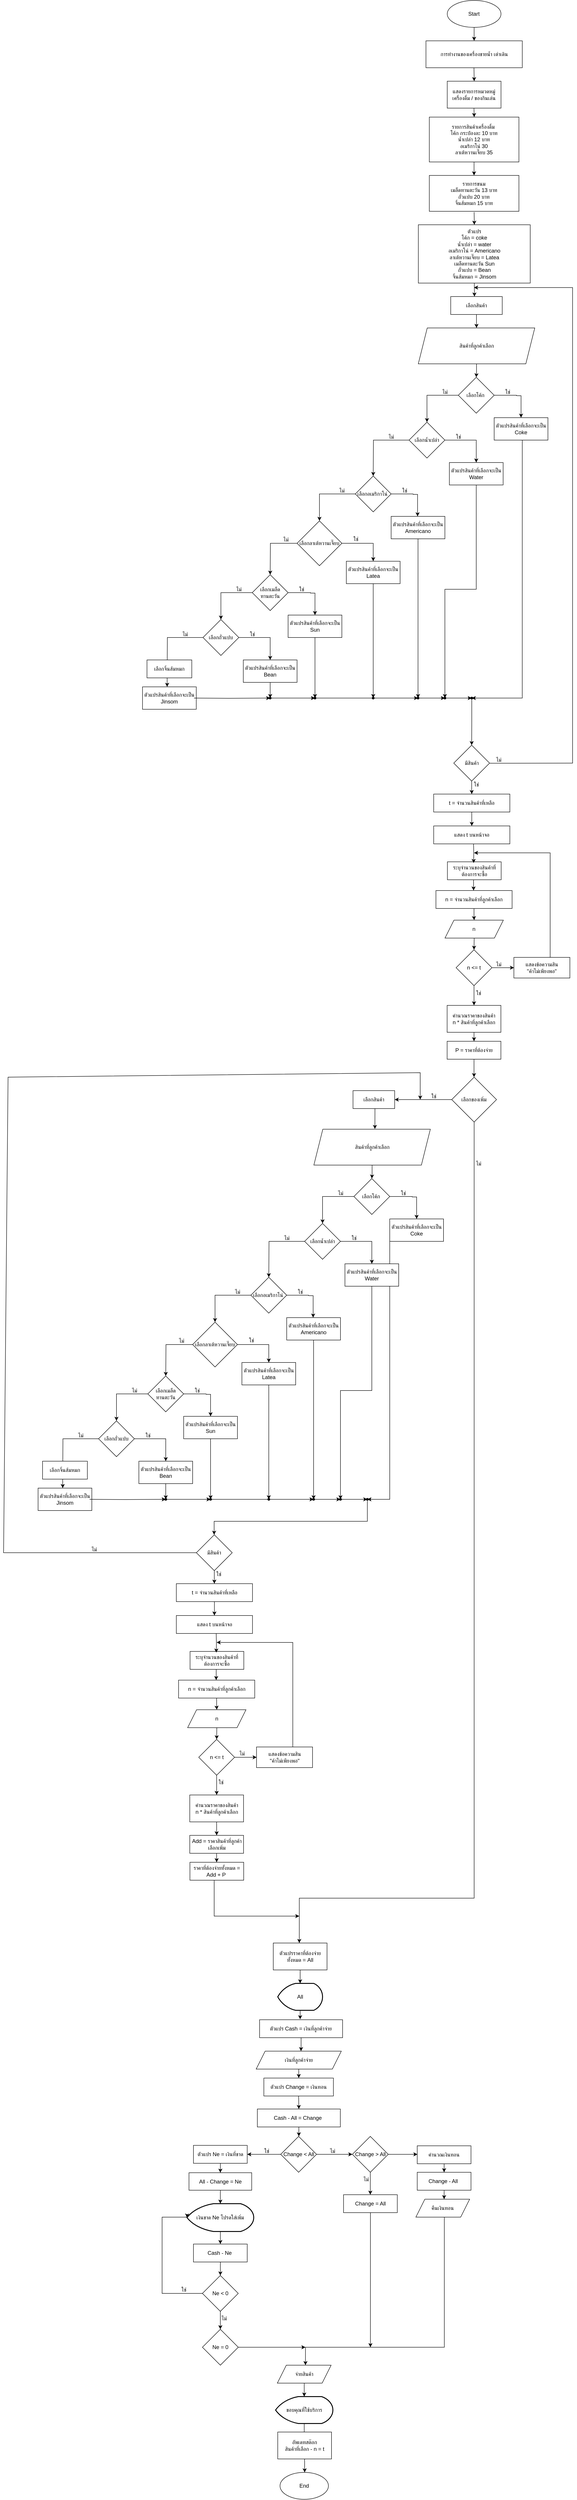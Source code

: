 <mxfile version="27.0.9">
  <diagram name="Page-1" id="kmWAUkuLEkz01RkEFgTA">
    <mxGraphModel dx="2276" dy="1989" grid="1" gridSize="10" guides="1" tooltips="1" connect="1" arrows="1" fold="1" page="1" pageScale="1" pageWidth="850" pageHeight="1100" math="0" shadow="0">
      <root>
        <mxCell id="0" />
        <mxCell id="1" parent="0" />
        <mxCell id="FEb8lDvtl3RHF2fBA6iU-1" value="Start" style="ellipse;whiteSpace=wrap;html=1;" parent="1" vertex="1">
          <mxGeometry x="390.35" y="-1050" width="120" height="60" as="geometry" />
        </mxCell>
        <mxCell id="FEb8lDvtl3RHF2fBA6iU-2" value="" style="endArrow=classic;html=1;rounded=0;exitX=0.5;exitY=1;exitDx=0;exitDy=0;" parent="1" source="FEb8lDvtl3RHF2fBA6iU-1" edge="1">
          <mxGeometry width="50" height="50" relative="1" as="geometry">
            <mxPoint x="430.35" y="-650" as="sourcePoint" />
            <mxPoint x="450.35" y="-960" as="targetPoint" />
          </mxGeometry>
        </mxCell>
        <mxCell id="FEb8lDvtl3RHF2fBA6iU-3" value="การทำงานของเครื่องขายน้ำ เต่าเดิน" style="rounded=0;whiteSpace=wrap;html=1;" parent="1" vertex="1">
          <mxGeometry x="342.85" y="-960" width="215" height="60" as="geometry" />
        </mxCell>
        <mxCell id="FEb8lDvtl3RHF2fBA6iU-5" value="" style="endArrow=classic;html=1;rounded=0;exitX=0.5;exitY=1;exitDx=0;exitDy=0;" parent="1" edge="1">
          <mxGeometry width="50" height="50" relative="1" as="geometry">
            <mxPoint x="450.01" y="-900" as="sourcePoint" />
            <mxPoint x="450.51" y="-870" as="targetPoint" />
          </mxGeometry>
        </mxCell>
        <mxCell id="FEb8lDvtl3RHF2fBA6iU-6" value="แสดงรายการหมวดหมู่&lt;div&gt;เครื่องดื่ม / ของกินเล่น&lt;/div&gt;" style="rounded=0;whiteSpace=wrap;html=1;" parent="1" vertex="1">
          <mxGeometry x="390.35" y="-870" width="120" height="60" as="geometry" />
        </mxCell>
        <mxCell id="FEb8lDvtl3RHF2fBA6iU-7" value="รายการสินค้า&lt;span style=&quot;background-color: transparent; color: light-dark(rgb(0, 0, 0), rgb(255, 255, 255));&quot;&gt;เครื่องดื่ม&amp;nbsp;&lt;/span&gt;&lt;div&gt;โค้ก กระป๋องละ 10 บาท&lt;/div&gt;&lt;div&gt;น้ำเปล่า 12 บาท&lt;/div&gt;&lt;div&gt;อเมริกาโน่ 30&lt;/div&gt;&lt;div&gt;ลาเต้หวานเจี๊ยบ 35&lt;/div&gt;" style="rounded=0;whiteSpace=wrap;html=1;" parent="1" vertex="1">
          <mxGeometry x="350.35" y="-790" width="200" height="100" as="geometry" />
        </mxCell>
        <mxCell id="FEb8lDvtl3RHF2fBA6iU-8" value="" style="endArrow=classic;html=1;rounded=0;exitX=0.5;exitY=1;exitDx=0;exitDy=0;" parent="1" edge="1">
          <mxGeometry width="50" height="50" relative="1" as="geometry">
            <mxPoint x="450.01" y="-810" as="sourcePoint" />
            <mxPoint x="450.51" y="-790" as="targetPoint" />
          </mxGeometry>
        </mxCell>
        <mxCell id="FEb8lDvtl3RHF2fBA6iU-9" value="รายการขนม&lt;div&gt;เมล็ดทานตะวัน 13 บาท&lt;/div&gt;&lt;div&gt;ถั่วแปบ 20 บาท&lt;/div&gt;&lt;div&gt;จิ้นส้มหมก 15 บาท&lt;/div&gt;" style="rounded=0;whiteSpace=wrap;html=1;" parent="1" vertex="1">
          <mxGeometry x="350.35" y="-660" width="200" height="80" as="geometry" />
        </mxCell>
        <mxCell id="FEb8lDvtl3RHF2fBA6iU-12" value="" style="endArrow=classic;html=1;rounded=0;exitX=0.5;exitY=1;exitDx=0;exitDy=0;entryX=0.5;entryY=0;entryDx=0;entryDy=0;" parent="1" edge="1">
          <mxGeometry width="50" height="50" relative="1" as="geometry">
            <mxPoint x="450.18" y="-690.0" as="sourcePoint" />
            <mxPoint x="450.18" y="-660.0" as="targetPoint" />
          </mxGeometry>
        </mxCell>
        <mxCell id="AYmwxcm0yBIRK82au6ft-209" style="edgeStyle=orthogonalEdgeStyle;rounded=0;orthogonalLoop=1;jettySize=auto;html=1;" parent="1" source="FEb8lDvtl3RHF2fBA6iU-65" edge="1">
          <mxGeometry relative="1" as="geometry">
            <mxPoint x="60.11" y="3280" as="targetPoint" />
            <Array as="points">
              <mxPoint x="450.11" y="3180" />
              <mxPoint x="60.11" y="3180" />
            </Array>
          </mxGeometry>
        </mxCell>
        <mxCell id="FEb8lDvtl3RHF2fBA6iU-65" value="เลือกของเพิ่ม" style="rhombus;whiteSpace=wrap;html=1;" parent="1" vertex="1">
          <mxGeometry x="400.36" y="1350" width="100" height="100" as="geometry" />
        </mxCell>
        <mxCell id="FEb8lDvtl3RHF2fBA6iU-97" value="" style="endArrow=classic;html=1;rounded=0;exitX=0.45;exitY=1.022;exitDx=0;exitDy=0;exitPerimeter=0;" parent="1" edge="1">
          <mxGeometry width="50" height="50" relative="1" as="geometry">
            <mxPoint x="450.33" y="-578.24" as="sourcePoint" />
            <mxPoint x="450.83" y="-550" as="targetPoint" />
          </mxGeometry>
        </mxCell>
        <mxCell id="AYmwxcm0yBIRK82au6ft-23" value="" style="edgeStyle=orthogonalEdgeStyle;rounded=0;orthogonalLoop=1;jettySize=auto;html=1;" parent="1" source="AYmwxcm0yBIRK82au6ft-6" target="AYmwxcm0yBIRK82au6ft-21" edge="1">
          <mxGeometry relative="1" as="geometry" />
        </mxCell>
        <mxCell id="AYmwxcm0yBIRK82au6ft-6" value="มีสินค้า" style="rhombus;whiteSpace=wrap;html=1;" parent="1" vertex="1">
          <mxGeometry x="404.87" y="610" width="80" height="80" as="geometry" />
        </mxCell>
        <mxCell id="AYmwxcm0yBIRK82au6ft-19" value="" style="edgeStyle=orthogonalEdgeStyle;rounded=0;orthogonalLoop=1;jettySize=auto;html=1;" parent="1" edge="1">
          <mxGeometry relative="1" as="geometry">
            <mxPoint x="449.11" y="910" as="sourcePoint" />
            <mxPoint x="449.11" y="934" as="targetPoint" />
          </mxGeometry>
        </mxCell>
        <mxCell id="AYmwxcm0yBIRK82au6ft-11" value="ระบุจำนวนของสินค้าที่ต้องการจะซื้อ" style="rounded=0;whiteSpace=wrap;html=1;" parent="1" vertex="1">
          <mxGeometry x="390.73" y="870" width="120" height="40" as="geometry" />
        </mxCell>
        <mxCell id="AYmwxcm0yBIRK82au6ft-14" value="ไม่" style="text;html=1;align=center;verticalAlign=middle;resizable=0;points=[];autosize=1;strokeColor=none;fillColor=none;" parent="1" vertex="1">
          <mxGeometry x="484.87" y="628" width="40" height="30" as="geometry" />
        </mxCell>
        <mxCell id="AYmwxcm0yBIRK82au6ft-15" value="ใช่" style="text;html=1;align=center;verticalAlign=middle;resizable=0;points=[];autosize=1;strokeColor=none;fillColor=none;" parent="1" vertex="1">
          <mxGeometry x="434.87" y="683" width="40" height="30" as="geometry" />
        </mxCell>
        <mxCell id="AYmwxcm0yBIRK82au6ft-16" value="n" style="shape=parallelogram;perimeter=parallelogramPerimeter;whiteSpace=wrap;html=1;fixedSize=1;" parent="1" vertex="1">
          <mxGeometry x="385.35" y="1000" width="130.24" height="40" as="geometry" />
        </mxCell>
        <mxCell id="AYmwxcm0yBIRK82au6ft-20" value="" style="edgeStyle=orthogonalEdgeStyle;rounded=0;orthogonalLoop=1;jettySize=auto;html=1;" parent="1" source="AYmwxcm0yBIRK82au6ft-18" target="AYmwxcm0yBIRK82au6ft-16" edge="1">
          <mxGeometry relative="1" as="geometry" />
        </mxCell>
        <mxCell id="AYmwxcm0yBIRK82au6ft-18" value="n = จำนวนสินค้าที่ลูกค้าเลือก" style="rounded=0;whiteSpace=wrap;html=1;" parent="1" vertex="1">
          <mxGeometry x="365.11" y="934" width="170" height="40" as="geometry" />
        </mxCell>
        <mxCell id="AYmwxcm0yBIRK82au6ft-26" value="" style="edgeStyle=orthogonalEdgeStyle;rounded=0;orthogonalLoop=1;jettySize=auto;html=1;" parent="1" edge="1">
          <mxGeometry relative="1" as="geometry">
            <mxPoint x="445.11" y="759" as="sourcePoint" />
            <mxPoint x="445.11" y="790" as="targetPoint" />
          </mxGeometry>
        </mxCell>
        <mxCell id="AYmwxcm0yBIRK82au6ft-21" value="t = จำนวนสินค้าที่เหลือ" style="rounded=0;whiteSpace=wrap;html=1;" parent="1" vertex="1">
          <mxGeometry x="360.11" y="719" width="170" height="40" as="geometry" />
        </mxCell>
        <mxCell id="AYmwxcm0yBIRK82au6ft-24" value="แสดง t บนหน้าจอ" style="rounded=0;whiteSpace=wrap;html=1;" parent="1" vertex="1">
          <mxGeometry x="360.11" y="790" width="170" height="40" as="geometry" />
        </mxCell>
        <mxCell id="AYmwxcm0yBIRK82au6ft-129" value="" style="edgeStyle=orthogonalEdgeStyle;rounded=0;orthogonalLoop=1;jettySize=auto;html=1;" parent="1" source="AYmwxcm0yBIRK82au6ft-29" edge="1">
          <mxGeometry relative="1" as="geometry">
            <mxPoint x="539.37" y="1106.0" as="targetPoint" />
          </mxGeometry>
        </mxCell>
        <mxCell id="AYmwxcm0yBIRK82au6ft-143" style="edgeStyle=orthogonalEdgeStyle;rounded=0;orthogonalLoop=1;jettySize=auto;html=1;" parent="1" source="AYmwxcm0yBIRK82au6ft-29" edge="1">
          <mxGeometry relative="1" as="geometry">
            <mxPoint x="450.11" y="1190" as="targetPoint" />
          </mxGeometry>
        </mxCell>
        <mxCell id="AYmwxcm0yBIRK82au6ft-29" value="n &amp;lt;= t" style="rhombus;whiteSpace=wrap;html=1;" parent="1" vertex="1">
          <mxGeometry x="410.11" y="1066" width="80" height="80" as="geometry" />
        </mxCell>
        <mxCell id="AYmwxcm0yBIRK82au6ft-30" value="" style="endArrow=classic;html=1;rounded=0;entryX=0.5;entryY=0;entryDx=0;entryDy=0;exitX=0.5;exitY=1;exitDx=0;exitDy=0;" parent="1" source="AYmwxcm0yBIRK82au6ft-16" target="AYmwxcm0yBIRK82au6ft-29" edge="1">
          <mxGeometry width="50" height="50" relative="1" as="geometry">
            <mxPoint x="441.13" y="1046" as="sourcePoint" />
            <mxPoint x="441.13" y="996" as="targetPoint" />
          </mxGeometry>
        </mxCell>
        <mxCell id="AYmwxcm0yBIRK82au6ft-32" value="ตัวแปร&lt;div&gt;โค้ก = coke&lt;/div&gt;&lt;div&gt;น้ำเปล่า = water&lt;/div&gt;&lt;div&gt;อเมริกาโน่ = Americano&lt;/div&gt;&lt;div&gt;ลาเต้หวานเจี๊ยบ = Latea&lt;/div&gt;&lt;div&gt;เมล็ดทานตะวัน Sun&lt;/div&gt;&lt;div&gt;ถั่วแปบ = Bean&lt;/div&gt;&lt;div&gt;จิ้นส้มหมก = Jinsom&lt;/div&gt;" style="rounded=0;whiteSpace=wrap;html=1;" parent="1" vertex="1">
          <mxGeometry x="325.85" y="-550" width="249.76" height="130" as="geometry" />
        </mxCell>
        <mxCell id="AYmwxcm0yBIRK82au6ft-33" value="" style="endArrow=classic;html=1;rounded=0;exitX=0.5;exitY=1;exitDx=0;exitDy=0;" parent="1" source="AYmwxcm0yBIRK82au6ft-32" edge="1">
          <mxGeometry width="50" height="50" relative="1" as="geometry">
            <mxPoint x="530.11" y="-370" as="sourcePoint" />
            <mxPoint x="451.11" y="-390" as="targetPoint" />
          </mxGeometry>
        </mxCell>
        <mxCell id="AYmwxcm0yBIRK82au6ft-59" value="" style="edgeStyle=orthogonalEdgeStyle;rounded=0;orthogonalLoop=1;jettySize=auto;html=1;" parent="1" source="AYmwxcm0yBIRK82au6ft-34" target="AYmwxcm0yBIRK82au6ft-35" edge="1">
          <mxGeometry relative="1" as="geometry" />
        </mxCell>
        <mxCell id="AYmwxcm0yBIRK82au6ft-34" value="สินค้าที่ลูกค้าเลือก" style="shape=parallelogram;perimeter=parallelogramPerimeter;whiteSpace=wrap;html=1;fixedSize=1;" parent="1" vertex="1">
          <mxGeometry x="325.73" y="-320" width="260" height="80" as="geometry" />
        </mxCell>
        <mxCell id="AYmwxcm0yBIRK82au6ft-37" style="edgeStyle=orthogonalEdgeStyle;rounded=0;orthogonalLoop=1;jettySize=auto;html=1;entryX=0.5;entryY=0;entryDx=0;entryDy=0;" parent="1" source="AYmwxcm0yBIRK82au6ft-35" target="AYmwxcm0yBIRK82au6ft-36" edge="1">
          <mxGeometry relative="1" as="geometry">
            <mxPoint x="575.11" y="-170" as="targetPoint" />
            <Array as="points">
              <mxPoint x="545.11" y="-170" />
              <mxPoint x="555.11" y="-169" />
            </Array>
          </mxGeometry>
        </mxCell>
        <mxCell id="AYmwxcm0yBIRK82au6ft-40" style="edgeStyle=orthogonalEdgeStyle;rounded=0;orthogonalLoop=1;jettySize=auto;html=1;entryX=0.5;entryY=0;entryDx=0;entryDy=0;" parent="1" source="AYmwxcm0yBIRK82au6ft-35" target="AYmwxcm0yBIRK82au6ft-38" edge="1">
          <mxGeometry relative="1" as="geometry" />
        </mxCell>
        <mxCell id="AYmwxcm0yBIRK82au6ft-35" value="เลือกโค้ก&amp;nbsp;" style="rhombus;whiteSpace=wrap;html=1;" parent="1" vertex="1">
          <mxGeometry x="415.11" y="-210" width="80" height="80" as="geometry" />
        </mxCell>
        <mxCell id="AYmwxcm0yBIRK82au6ft-121" value="" style="edgeStyle=orthogonalEdgeStyle;rounded=0;orthogonalLoop=1;jettySize=auto;html=1;" parent="1" target="AYmwxcm0yBIRK82au6ft-120" edge="1">
          <mxGeometry relative="1" as="geometry">
            <Array as="points">
              <mxPoint x="558" y="505" />
            </Array>
            <mxPoint x="557.848" y="-70" as="sourcePoint" />
            <mxPoint x="507.82" y="505" as="targetPoint" />
          </mxGeometry>
        </mxCell>
        <mxCell id="AYmwxcm0yBIRK82au6ft-36" value="ตัวแปรสินค้าที่เลือกจะเป็น Coke" style="rounded=0;whiteSpace=wrap;html=1;" parent="1" vertex="1">
          <mxGeometry x="495.11" y="-120" width="120" height="50" as="geometry" />
        </mxCell>
        <mxCell id="AYmwxcm0yBIRK82au6ft-41" style="edgeStyle=orthogonalEdgeStyle;rounded=0;orthogonalLoop=1;jettySize=auto;html=1;entryX=0.5;entryY=0;entryDx=0;entryDy=0;" parent="1" source="AYmwxcm0yBIRK82au6ft-38" target="AYmwxcm0yBIRK82au6ft-39" edge="1">
          <mxGeometry relative="1" as="geometry" />
        </mxCell>
        <mxCell id="AYmwxcm0yBIRK82au6ft-42" style="edgeStyle=orthogonalEdgeStyle;rounded=0;orthogonalLoop=1;jettySize=auto;html=1;" parent="1" source="AYmwxcm0yBIRK82au6ft-38" edge="1">
          <mxGeometry relative="1" as="geometry">
            <mxPoint x="225.11" y="10" as="targetPoint" />
          </mxGeometry>
        </mxCell>
        <mxCell id="AYmwxcm0yBIRK82au6ft-38" value="เลือกน้ำเปล่า" style="rhombus;whiteSpace=wrap;html=1;" parent="1" vertex="1">
          <mxGeometry x="305.11" y="-110" width="80" height="80" as="geometry" />
        </mxCell>
        <mxCell id="AYmwxcm0yBIRK82au6ft-117" value="" style="edgeStyle=orthogonalEdgeStyle;rounded=0;orthogonalLoop=1;jettySize=auto;html=1;" parent="1" source="AYmwxcm0yBIRK82au6ft-39" target="AYmwxcm0yBIRK82au6ft-116" edge="1">
          <mxGeometry relative="1" as="geometry" />
        </mxCell>
        <mxCell id="AYmwxcm0yBIRK82au6ft-39" value="ตัวแปรสินค้าที่เลือกจะเป็น Water" style="rounded=0;whiteSpace=wrap;html=1;" parent="1" vertex="1">
          <mxGeometry x="395.11" y="-20" width="120" height="50" as="geometry" />
        </mxCell>
        <mxCell id="AYmwxcm0yBIRK82au6ft-43" value="ใช่" style="text;html=1;align=center;verticalAlign=middle;resizable=0;points=[];autosize=1;strokeColor=none;fillColor=none;" parent="1" vertex="1">
          <mxGeometry x="505.11" y="-192" width="40" height="30" as="geometry" />
        </mxCell>
        <mxCell id="AYmwxcm0yBIRK82au6ft-44" value="ไม่" style="text;html=1;align=center;verticalAlign=middle;resizable=0;points=[];autosize=1;strokeColor=none;fillColor=none;" parent="1" vertex="1">
          <mxGeometry x="365.11" y="-192" width="40" height="30" as="geometry" />
        </mxCell>
        <mxCell id="AYmwxcm0yBIRK82au6ft-45" value="ใช่" style="text;html=1;align=center;verticalAlign=middle;resizable=0;points=[];autosize=1;strokeColor=none;fillColor=none;" parent="1" vertex="1">
          <mxGeometry x="395.11" y="-92" width="40" height="30" as="geometry" />
        </mxCell>
        <mxCell id="AYmwxcm0yBIRK82au6ft-46" value="ไม่" style="text;html=1;align=center;verticalAlign=middle;resizable=0;points=[];autosize=1;strokeColor=none;fillColor=none;" parent="1" vertex="1">
          <mxGeometry x="245.11" y="-92" width="40" height="30" as="geometry" />
        </mxCell>
        <mxCell id="AYmwxcm0yBIRK82au6ft-47" style="edgeStyle=orthogonalEdgeStyle;rounded=0;orthogonalLoop=1;jettySize=auto;html=1;entryX=0.5;entryY=0;entryDx=0;entryDy=0;" parent="1" edge="1">
          <mxGeometry relative="1" as="geometry">
            <mxPoint x="324.11" y="100" as="targetPoint" />
            <Array as="points">
              <mxPoint x="314.11" y="50" />
              <mxPoint x="324.11" y="51" />
            </Array>
            <mxPoint x="264.11" y="50" as="sourcePoint" />
          </mxGeometry>
        </mxCell>
        <mxCell id="AYmwxcm0yBIRK82au6ft-48" style="edgeStyle=orthogonalEdgeStyle;rounded=0;orthogonalLoop=1;jettySize=auto;html=1;entryX=0.5;entryY=0;entryDx=0;entryDy=0;" parent="1" source="AYmwxcm0yBIRK82au6ft-49" target="AYmwxcm0yBIRK82au6ft-53" edge="1">
          <mxGeometry relative="1" as="geometry" />
        </mxCell>
        <mxCell id="AYmwxcm0yBIRK82au6ft-49" value="เลือกอเมริกาโน่&amp;nbsp;" style="rhombus;whiteSpace=wrap;html=1;" parent="1" vertex="1">
          <mxGeometry x="185.11" y="10" width="80" height="80" as="geometry" />
        </mxCell>
        <mxCell id="AYmwxcm0yBIRK82au6ft-113" value="" style="edgeStyle=orthogonalEdgeStyle;rounded=0;orthogonalLoop=1;jettySize=auto;html=1;" parent="1" source="AYmwxcm0yBIRK82au6ft-50" target="AYmwxcm0yBIRK82au6ft-112" edge="1">
          <mxGeometry relative="1" as="geometry" />
        </mxCell>
        <mxCell id="AYmwxcm0yBIRK82au6ft-50" value="ตัวแปรสินค้าที่เลือกจะเป็น Americano" style="rounded=0;whiteSpace=wrap;html=1;" parent="1" vertex="1">
          <mxGeometry x="265.11" y="100" width="120" height="50" as="geometry" />
        </mxCell>
        <mxCell id="AYmwxcm0yBIRK82au6ft-51" style="edgeStyle=orthogonalEdgeStyle;rounded=0;orthogonalLoop=1;jettySize=auto;html=1;entryX=0.5;entryY=0;entryDx=0;entryDy=0;" parent="1" source="AYmwxcm0yBIRK82au6ft-53" target="AYmwxcm0yBIRK82au6ft-54" edge="1">
          <mxGeometry relative="1" as="geometry" />
        </mxCell>
        <mxCell id="AYmwxcm0yBIRK82au6ft-52" style="edgeStyle=orthogonalEdgeStyle;rounded=0;orthogonalLoop=1;jettySize=auto;html=1;" parent="1" source="AYmwxcm0yBIRK82au6ft-53" edge="1">
          <mxGeometry relative="1" as="geometry">
            <mxPoint x="-4.89" y="230" as="targetPoint" />
          </mxGeometry>
        </mxCell>
        <mxCell id="AYmwxcm0yBIRK82au6ft-53" value="เลือกลาเต้หวานเจี๊ยบ" style="rhombus;whiteSpace=wrap;html=1;" parent="1" vertex="1">
          <mxGeometry x="55.11" y="110" width="100" height="100" as="geometry" />
        </mxCell>
        <mxCell id="AYmwxcm0yBIRK82au6ft-111" value="" style="edgeStyle=orthogonalEdgeStyle;rounded=0;orthogonalLoop=1;jettySize=auto;html=1;" parent="1" source="AYmwxcm0yBIRK82au6ft-54" target="AYmwxcm0yBIRK82au6ft-110" edge="1">
          <mxGeometry relative="1" as="geometry" />
        </mxCell>
        <mxCell id="AYmwxcm0yBIRK82au6ft-54" value="ตัวแปรสินค้าที่เลือกจะเป็น Latea" style="rounded=0;whiteSpace=wrap;html=1;" parent="1" vertex="1">
          <mxGeometry x="165.11" y="200" width="120" height="50" as="geometry" />
        </mxCell>
        <mxCell id="AYmwxcm0yBIRK82au6ft-55" value="ใช่" style="text;html=1;align=center;verticalAlign=middle;resizable=0;points=[];autosize=1;strokeColor=none;fillColor=none;" parent="1" vertex="1">
          <mxGeometry x="275.11" y="28" width="40" height="30" as="geometry" />
        </mxCell>
        <mxCell id="AYmwxcm0yBIRK82au6ft-56" value="ไม่" style="text;html=1;align=center;verticalAlign=middle;resizable=0;points=[];autosize=1;strokeColor=none;fillColor=none;" parent="1" vertex="1">
          <mxGeometry x="135.11" y="28" width="40" height="30" as="geometry" />
        </mxCell>
        <mxCell id="AYmwxcm0yBIRK82au6ft-57" value="ใช่" style="text;html=1;align=center;verticalAlign=middle;resizable=0;points=[];autosize=1;strokeColor=none;fillColor=none;" parent="1" vertex="1">
          <mxGeometry x="166.11" y="136" width="40" height="30" as="geometry" />
        </mxCell>
        <mxCell id="AYmwxcm0yBIRK82au6ft-58" value="ไม่" style="text;html=1;align=center;verticalAlign=middle;resizable=0;points=[];autosize=1;strokeColor=none;fillColor=none;" parent="1" vertex="1">
          <mxGeometry x="10.11" y="137" width="40" height="30" as="geometry" />
        </mxCell>
        <mxCell id="AYmwxcm0yBIRK82au6ft-72" style="edgeStyle=orthogonalEdgeStyle;rounded=0;orthogonalLoop=1;jettySize=auto;html=1;entryX=0.5;entryY=0;entryDx=0;entryDy=0;" parent="1" source="AYmwxcm0yBIRK82au6ft-74" target="AYmwxcm0yBIRK82au6ft-75" edge="1">
          <mxGeometry relative="1" as="geometry">
            <mxPoint x="115.11" y="270" as="targetPoint" />
            <Array as="points">
              <mxPoint x="85.11" y="270" />
              <mxPoint x="95.11" y="271" />
            </Array>
          </mxGeometry>
        </mxCell>
        <mxCell id="AYmwxcm0yBIRK82au6ft-73" style="edgeStyle=orthogonalEdgeStyle;rounded=0;orthogonalLoop=1;jettySize=auto;html=1;entryX=0.5;entryY=0;entryDx=0;entryDy=0;" parent="1" source="AYmwxcm0yBIRK82au6ft-74" target="AYmwxcm0yBIRK82au6ft-78" edge="1">
          <mxGeometry relative="1" as="geometry" />
        </mxCell>
        <mxCell id="AYmwxcm0yBIRK82au6ft-74" value="เลือกเมล็ดทานตะวัน" style="rhombus;whiteSpace=wrap;html=1;" parent="1" vertex="1">
          <mxGeometry x="-44.89" y="230" width="80" height="80" as="geometry" />
        </mxCell>
        <mxCell id="AYmwxcm0yBIRK82au6ft-108" value="" style="edgeStyle=orthogonalEdgeStyle;rounded=0;orthogonalLoop=1;jettySize=auto;html=1;" parent="1" source="AYmwxcm0yBIRK82au6ft-75" target="AYmwxcm0yBIRK82au6ft-107" edge="1">
          <mxGeometry relative="1" as="geometry" />
        </mxCell>
        <mxCell id="AYmwxcm0yBIRK82au6ft-75" value="ตัวแปรสินค้าที่เลือกจะเป็น Sun" style="rounded=0;whiteSpace=wrap;html=1;" parent="1" vertex="1">
          <mxGeometry x="35.11" y="320" width="120" height="50" as="geometry" />
        </mxCell>
        <mxCell id="AYmwxcm0yBIRK82au6ft-76" style="edgeStyle=orthogonalEdgeStyle;rounded=0;orthogonalLoop=1;jettySize=auto;html=1;entryX=0.5;entryY=0;entryDx=0;entryDy=0;" parent="1" source="AYmwxcm0yBIRK82au6ft-78" target="AYmwxcm0yBIRK82au6ft-79" edge="1">
          <mxGeometry relative="1" as="geometry" />
        </mxCell>
        <mxCell id="AYmwxcm0yBIRK82au6ft-77" style="edgeStyle=orthogonalEdgeStyle;rounded=0;orthogonalLoop=1;jettySize=auto;html=1;" parent="1" source="AYmwxcm0yBIRK82au6ft-78" edge="1">
          <mxGeometry relative="1" as="geometry">
            <mxPoint x="-234.89" y="450" as="targetPoint" />
          </mxGeometry>
        </mxCell>
        <mxCell id="AYmwxcm0yBIRK82au6ft-78" value="เลือกถั่วแปบ" style="rhombus;whiteSpace=wrap;html=1;" parent="1" vertex="1">
          <mxGeometry x="-154.89" y="330" width="80" height="80" as="geometry" />
        </mxCell>
        <mxCell id="AYmwxcm0yBIRK82au6ft-105" value="" style="edgeStyle=orthogonalEdgeStyle;rounded=0;orthogonalLoop=1;jettySize=auto;html=1;" parent="1" source="AYmwxcm0yBIRK82au6ft-79" target="AYmwxcm0yBIRK82au6ft-104" edge="1">
          <mxGeometry relative="1" as="geometry" />
        </mxCell>
        <mxCell id="AYmwxcm0yBIRK82au6ft-79" value="ตัวแปรสินค้าที่เลือกจะเป็น Bean" style="rounded=0;whiteSpace=wrap;html=1;" parent="1" vertex="1">
          <mxGeometry x="-64.89" y="420" width="120" height="50" as="geometry" />
        </mxCell>
        <mxCell id="AYmwxcm0yBIRK82au6ft-80" value="ใช่" style="text;html=1;align=center;verticalAlign=middle;resizable=0;points=[];autosize=1;strokeColor=none;fillColor=none;" parent="1" vertex="1">
          <mxGeometry x="45.11" y="248" width="40" height="30" as="geometry" />
        </mxCell>
        <mxCell id="AYmwxcm0yBIRK82au6ft-81" value="ไม่" style="text;html=1;align=center;verticalAlign=middle;resizable=0;points=[];autosize=1;strokeColor=none;fillColor=none;" parent="1" vertex="1">
          <mxGeometry x="-94.89" y="248" width="40" height="30" as="geometry" />
        </mxCell>
        <mxCell id="AYmwxcm0yBIRK82au6ft-82" value="ใช่" style="text;html=1;align=center;verticalAlign=middle;resizable=0;points=[];autosize=1;strokeColor=none;fillColor=none;" parent="1" vertex="1">
          <mxGeometry x="-64.89" y="348" width="40" height="30" as="geometry" />
        </mxCell>
        <mxCell id="AYmwxcm0yBIRK82au6ft-83" value="ไม่" style="text;html=1;align=center;verticalAlign=middle;resizable=0;points=[];autosize=1;strokeColor=none;fillColor=none;" parent="1" vertex="1">
          <mxGeometry x="-214.89" y="348" width="40" height="30" as="geometry" />
        </mxCell>
        <mxCell id="AYmwxcm0yBIRK82au6ft-100" value="" style="edgeStyle=orthogonalEdgeStyle;rounded=0;orthogonalLoop=1;jettySize=auto;html=1;" parent="1" edge="1">
          <mxGeometry relative="1" as="geometry">
            <mxPoint x="-234.89" y="460" as="sourcePoint" />
            <mxPoint x="-234.89" y="480" as="targetPoint" />
          </mxGeometry>
        </mxCell>
        <mxCell id="AYmwxcm0yBIRK82au6ft-97" value="เลือกจิ้นส้มหมก" style="rounded=0;whiteSpace=wrap;html=1;" parent="1" vertex="1">
          <mxGeometry x="-279.89" y="420" width="100" height="40" as="geometry" />
        </mxCell>
        <mxCell id="AYmwxcm0yBIRK82au6ft-101" style="edgeStyle=orthogonalEdgeStyle;rounded=0;orthogonalLoop=1;jettySize=auto;html=1;entryX=0.5;entryY=0;entryDx=0;entryDy=0;" parent="1" source="AYmwxcm0yBIRK82au6ft-120" target="AYmwxcm0yBIRK82au6ft-6" edge="1">
          <mxGeometry relative="1" as="geometry" />
        </mxCell>
        <mxCell id="AYmwxcm0yBIRK82au6ft-99" value="ตัวแปรสินค้าที่เลือกจะเป็น Jinsom" style="rounded=0;whiteSpace=wrap;html=1;" parent="1" vertex="1">
          <mxGeometry x="-289.89" y="480" width="120" height="50" as="geometry" />
        </mxCell>
        <mxCell id="AYmwxcm0yBIRK82au6ft-106" value="" style="edgeStyle=orthogonalEdgeStyle;rounded=0;orthogonalLoop=1;jettySize=auto;html=1;entryDx=0;entryDy=0;" parent="1" target="AYmwxcm0yBIRK82au6ft-104" edge="1">
          <mxGeometry relative="1" as="geometry">
            <mxPoint x="-174.89" y="505" as="sourcePoint" />
            <mxPoint x="453.11" y="610" as="targetPoint" />
          </mxGeometry>
        </mxCell>
        <mxCell id="AYmwxcm0yBIRK82au6ft-104" value="" style="shape=waypoint;sketch=0;size=6;pointerEvents=1;points=[];fillColor=default;resizable=0;rotatable=0;perimeter=centerPerimeter;snapToPoint=1;rounded=0;" parent="1" vertex="1">
          <mxGeometry x="-14.89" y="495" width="20" height="20" as="geometry" />
        </mxCell>
        <mxCell id="AYmwxcm0yBIRK82au6ft-109" value="" style="edgeStyle=orthogonalEdgeStyle;rounded=0;orthogonalLoop=1;jettySize=auto;html=1;entryDx=0;entryDy=0;" parent="1" source="AYmwxcm0yBIRK82au6ft-104" target="AYmwxcm0yBIRK82au6ft-107" edge="1">
          <mxGeometry relative="1" as="geometry">
            <mxPoint x="-4.89" y="505" as="sourcePoint" />
            <mxPoint x="453.11" y="610" as="targetPoint" />
          </mxGeometry>
        </mxCell>
        <mxCell id="AYmwxcm0yBIRK82au6ft-107" value="" style="shape=waypoint;sketch=0;size=6;pointerEvents=1;points=[];fillColor=default;resizable=0;rotatable=0;perimeter=centerPerimeter;snapToPoint=1;rounded=0;" parent="1" vertex="1">
          <mxGeometry x="85.11" y="495" width="20" height="20" as="geometry" />
        </mxCell>
        <mxCell id="AYmwxcm0yBIRK82au6ft-110" value="" style="shape=waypoint;sketch=0;size=6;pointerEvents=1;points=[];fillColor=default;resizable=0;rotatable=0;perimeter=centerPerimeter;snapToPoint=1;rounded=0;" parent="1" vertex="1">
          <mxGeometry x="215.11" y="495" width="20" height="20" as="geometry" />
        </mxCell>
        <mxCell id="AYmwxcm0yBIRK82au6ft-115" value="" style="edgeStyle=orthogonalEdgeStyle;rounded=0;orthogonalLoop=1;jettySize=auto;html=1;entryDx=0;entryDy=0;" parent="1" source="AYmwxcm0yBIRK82au6ft-107" target="AYmwxcm0yBIRK82au6ft-112" edge="1">
          <mxGeometry relative="1" as="geometry">
            <mxPoint x="95.11" y="505" as="sourcePoint" />
            <mxPoint x="453.11" y="610" as="targetPoint" />
          </mxGeometry>
        </mxCell>
        <mxCell id="AYmwxcm0yBIRK82au6ft-112" value="" style="shape=waypoint;sketch=0;size=6;pointerEvents=1;points=[];fillColor=default;resizable=0;rotatable=0;perimeter=centerPerimeter;snapToPoint=1;rounded=0;" parent="1" vertex="1">
          <mxGeometry x="315.11" y="495" width="20" height="20" as="geometry" />
        </mxCell>
        <mxCell id="AYmwxcm0yBIRK82au6ft-119" value="" style="edgeStyle=orthogonalEdgeStyle;rounded=0;orthogonalLoop=1;jettySize=auto;html=1;entryDx=0;entryDy=0;" parent="1" source="AYmwxcm0yBIRK82au6ft-112" target="AYmwxcm0yBIRK82au6ft-116" edge="1">
          <mxGeometry relative="1" as="geometry">
            <mxPoint x="325.11" y="505" as="sourcePoint" />
            <mxPoint x="453.11" y="610" as="targetPoint" />
          </mxGeometry>
        </mxCell>
        <mxCell id="AYmwxcm0yBIRK82au6ft-116" value="" style="shape=waypoint;sketch=0;size=6;pointerEvents=1;points=[];fillColor=default;resizable=0;rotatable=0;perimeter=centerPerimeter;snapToPoint=1;rounded=0;" parent="1" vertex="1">
          <mxGeometry x="375.11" y="495" width="20" height="20" as="geometry" />
        </mxCell>
        <mxCell id="AYmwxcm0yBIRK82au6ft-122" value="" style="edgeStyle=orthogonalEdgeStyle;rounded=0;orthogonalLoop=1;jettySize=auto;html=1;entryDx=0;entryDy=0;" parent="1" source="AYmwxcm0yBIRK82au6ft-116" target="AYmwxcm0yBIRK82au6ft-120" edge="1">
          <mxGeometry relative="1" as="geometry">
            <mxPoint x="385.11" y="505" as="sourcePoint" />
            <mxPoint x="453.11" y="610" as="targetPoint" />
          </mxGeometry>
        </mxCell>
        <mxCell id="AYmwxcm0yBIRK82au6ft-120" value="" style="shape=waypoint;sketch=0;size=6;pointerEvents=1;points=[];fillColor=default;resizable=0;rotatable=0;perimeter=centerPerimeter;snapToPoint=1;rounded=0;" parent="1" vertex="1">
          <mxGeometry x="435.11" y="495" width="20" height="20" as="geometry" />
        </mxCell>
        <mxCell id="AYmwxcm0yBIRK82au6ft-125" value="" style="edgeStyle=orthogonalEdgeStyle;rounded=0;orthogonalLoop=1;jettySize=auto;html=1;" parent="1" source="AYmwxcm0yBIRK82au6ft-123" target="AYmwxcm0yBIRK82au6ft-34" edge="1">
          <mxGeometry relative="1" as="geometry" />
        </mxCell>
        <mxCell id="AYmwxcm0yBIRK82au6ft-123" value="เลือกสินค้า" style="whiteSpace=wrap;html=1;" parent="1" vertex="1">
          <mxGeometry x="398.11" y="-390" width="115" height="40" as="geometry" />
        </mxCell>
        <mxCell id="AYmwxcm0yBIRK82au6ft-126" value="" style="endArrow=classic;html=1;rounded=0;exitX=0.017;exitY=0.742;exitDx=0;exitDy=0;exitPerimeter=0;" parent="1" source="AYmwxcm0yBIRK82au6ft-14" edge="1">
          <mxGeometry width="50" height="50" relative="1" as="geometry">
            <mxPoint x="230.11" y="630" as="sourcePoint" />
            <mxPoint x="450.11" y="-410" as="targetPoint" />
            <Array as="points">
              <mxPoint x="670.11" y="650" />
              <mxPoint x="670.11" y="-410" />
            </Array>
          </mxGeometry>
        </mxCell>
        <mxCell id="AYmwxcm0yBIRK82au6ft-142" style="edgeStyle=orthogonalEdgeStyle;rounded=0;orthogonalLoop=1;jettySize=auto;html=1;" parent="1" source="AYmwxcm0yBIRK82au6ft-130" edge="1">
          <mxGeometry relative="1" as="geometry">
            <mxPoint x="450.11" y="850" as="targetPoint" />
            <Array as="points">
              <mxPoint x="620.11" y="850" />
            </Array>
          </mxGeometry>
        </mxCell>
        <mxCell id="AYmwxcm0yBIRK82au6ft-130" value="แสดงข้อความสิน&lt;div&gt;&#39;&#39;ค้าไม่เพียงพอ&#39;&#39;&lt;/div&gt;" style="rounded=0;whiteSpace=wrap;html=1;" parent="1" vertex="1">
          <mxGeometry x="539.11" y="1083" width="125" height="46" as="geometry" />
        </mxCell>
        <mxCell id="AYmwxcm0yBIRK82au6ft-136" style="edgeStyle=orthogonalEdgeStyle;rounded=0;orthogonalLoop=1;jettySize=auto;html=1;entryX=0.551;entryY=0.066;entryDx=0;entryDy=0;entryPerimeter=0;" parent="1" edge="1">
          <mxGeometry relative="1" as="geometry">
            <mxPoint x="449.11" y="830" as="sourcePoint" />
            <mxPoint x="449.23" y="872.64" as="targetPoint" />
          </mxGeometry>
        </mxCell>
        <mxCell id="AYmwxcm0yBIRK82au6ft-146" value="" style="edgeStyle=orthogonalEdgeStyle;rounded=0;orthogonalLoop=1;jettySize=auto;html=1;" parent="1" source="AYmwxcm0yBIRK82au6ft-144" target="AYmwxcm0yBIRK82au6ft-145" edge="1">
          <mxGeometry relative="1" as="geometry" />
        </mxCell>
        <mxCell id="AYmwxcm0yBIRK82au6ft-144" value="คำนวณราคาของสินค้า&lt;div&gt;n * สินค้าที่ลูกค้าเลือก&lt;/div&gt;" style="rounded=0;whiteSpace=wrap;html=1;" parent="1" vertex="1">
          <mxGeometry x="390.11" y="1190" width="120" height="60" as="geometry" />
        </mxCell>
        <mxCell id="AYmwxcm0yBIRK82au6ft-147" style="edgeStyle=orthogonalEdgeStyle;rounded=0;orthogonalLoop=1;jettySize=auto;html=1;" parent="1" source="AYmwxcm0yBIRK82au6ft-145" edge="1">
          <mxGeometry relative="1" as="geometry">
            <mxPoint x="450.11" y="1350" as="targetPoint" />
          </mxGeometry>
        </mxCell>
        <mxCell id="AYmwxcm0yBIRK82au6ft-145" value="P = ราคาที่ต้องจ่าย" style="rounded=0;whiteSpace=wrap;html=1;" parent="1" vertex="1">
          <mxGeometry x="390.11" y="1270" width="120" height="40" as="geometry" />
        </mxCell>
        <mxCell id="AYmwxcm0yBIRK82au6ft-148" value="" style="edgeStyle=orthogonalEdgeStyle;rounded=0;orthogonalLoop=1;jettySize=auto;html=1;" parent="1" source="AYmwxcm0yBIRK82au6ft-149" target="AYmwxcm0yBIRK82au6ft-152" edge="1">
          <mxGeometry relative="1" as="geometry" />
        </mxCell>
        <mxCell id="AYmwxcm0yBIRK82au6ft-149" value="สินค้าที่ลูกค้าเลือก" style="shape=parallelogram;perimeter=parallelogramPerimeter;whiteSpace=wrap;html=1;fixedSize=1;" parent="1" vertex="1">
          <mxGeometry x="92.62" y="1466" width="260" height="80" as="geometry" />
        </mxCell>
        <mxCell id="AYmwxcm0yBIRK82au6ft-150" style="edgeStyle=orthogonalEdgeStyle;rounded=0;orthogonalLoop=1;jettySize=auto;html=1;entryX=0.5;entryY=0;entryDx=0;entryDy=0;" parent="1" source="AYmwxcm0yBIRK82au6ft-152" target="AYmwxcm0yBIRK82au6ft-154" edge="1">
          <mxGeometry relative="1" as="geometry">
            <mxPoint x="342" y="1616" as="targetPoint" />
            <Array as="points">
              <mxPoint x="312" y="1616" />
              <mxPoint x="322" y="1617" />
            </Array>
          </mxGeometry>
        </mxCell>
        <mxCell id="AYmwxcm0yBIRK82au6ft-151" style="edgeStyle=orthogonalEdgeStyle;rounded=0;orthogonalLoop=1;jettySize=auto;html=1;entryX=0.5;entryY=0;entryDx=0;entryDy=0;" parent="1" source="AYmwxcm0yBIRK82au6ft-152" target="AYmwxcm0yBIRK82au6ft-157" edge="1">
          <mxGeometry relative="1" as="geometry" />
        </mxCell>
        <mxCell id="AYmwxcm0yBIRK82au6ft-152" value="เลือกโค้ก&amp;nbsp;" style="rhombus;whiteSpace=wrap;html=1;" parent="1" vertex="1">
          <mxGeometry x="182" y="1576" width="80" height="80" as="geometry" />
        </mxCell>
        <mxCell id="AYmwxcm0yBIRK82au6ft-153" value="" style="edgeStyle=orthogonalEdgeStyle;rounded=0;orthogonalLoop=1;jettySize=auto;html=1;" parent="1" source="AYmwxcm0yBIRK82au6ft-154" target="AYmwxcm0yBIRK82au6ft-205" edge="1">
          <mxGeometry relative="1" as="geometry">
            <Array as="points">
              <mxPoint x="262" y="2291" />
            </Array>
          </mxGeometry>
        </mxCell>
        <mxCell id="AYmwxcm0yBIRK82au6ft-154" value="ตัวแปรสินค้าที่เลือกจะเป็น Coke" style="rounded=0;whiteSpace=wrap;html=1;" parent="1" vertex="1">
          <mxGeometry x="262" y="1666" width="120" height="50" as="geometry" />
        </mxCell>
        <mxCell id="AYmwxcm0yBIRK82au6ft-155" style="edgeStyle=orthogonalEdgeStyle;rounded=0;orthogonalLoop=1;jettySize=auto;html=1;entryX=0.5;entryY=0;entryDx=0;entryDy=0;" parent="1" source="AYmwxcm0yBIRK82au6ft-157" target="AYmwxcm0yBIRK82au6ft-159" edge="1">
          <mxGeometry relative="1" as="geometry" />
        </mxCell>
        <mxCell id="AYmwxcm0yBIRK82au6ft-156" style="edgeStyle=orthogonalEdgeStyle;rounded=0;orthogonalLoop=1;jettySize=auto;html=1;" parent="1" source="AYmwxcm0yBIRK82au6ft-157" edge="1">
          <mxGeometry relative="1" as="geometry">
            <mxPoint x="-8" y="1796" as="targetPoint" />
          </mxGeometry>
        </mxCell>
        <mxCell id="AYmwxcm0yBIRK82au6ft-157" value="เลือกน้ำเปล่า" style="rhombus;whiteSpace=wrap;html=1;" parent="1" vertex="1">
          <mxGeometry x="72" y="1676" width="80" height="80" as="geometry" />
        </mxCell>
        <mxCell id="AYmwxcm0yBIRK82au6ft-158" value="" style="edgeStyle=orthogonalEdgeStyle;rounded=0;orthogonalLoop=1;jettySize=auto;html=1;" parent="1" source="AYmwxcm0yBIRK82au6ft-159" target="AYmwxcm0yBIRK82au6ft-203" edge="1">
          <mxGeometry relative="1" as="geometry" />
        </mxCell>
        <mxCell id="AYmwxcm0yBIRK82au6ft-159" value="ตัวแปรสินค้าที่เลือกจะเป็น Water" style="rounded=0;whiteSpace=wrap;html=1;" parent="1" vertex="1">
          <mxGeometry x="162" y="1766" width="120" height="50" as="geometry" />
        </mxCell>
        <mxCell id="AYmwxcm0yBIRK82au6ft-160" value="ใช่" style="text;html=1;align=center;verticalAlign=middle;resizable=0;points=[];autosize=1;strokeColor=none;fillColor=none;" parent="1" vertex="1">
          <mxGeometry x="272" y="1594" width="40" height="30" as="geometry" />
        </mxCell>
        <mxCell id="AYmwxcm0yBIRK82au6ft-161" value="ไม่" style="text;html=1;align=center;verticalAlign=middle;resizable=0;points=[];autosize=1;strokeColor=none;fillColor=none;" parent="1" vertex="1">
          <mxGeometry x="132" y="1594" width="40" height="30" as="geometry" />
        </mxCell>
        <mxCell id="AYmwxcm0yBIRK82au6ft-162" value="ใช่" style="text;html=1;align=center;verticalAlign=middle;resizable=0;points=[];autosize=1;strokeColor=none;fillColor=none;" parent="1" vertex="1">
          <mxGeometry x="162" y="1694" width="40" height="30" as="geometry" />
        </mxCell>
        <mxCell id="AYmwxcm0yBIRK82au6ft-163" value="ไม่" style="text;html=1;align=center;verticalAlign=middle;resizable=0;points=[];autosize=1;strokeColor=none;fillColor=none;" parent="1" vertex="1">
          <mxGeometry x="12" y="1694" width="40" height="30" as="geometry" />
        </mxCell>
        <mxCell id="AYmwxcm0yBIRK82au6ft-164" style="edgeStyle=orthogonalEdgeStyle;rounded=0;orthogonalLoop=1;jettySize=auto;html=1;entryX=0.5;entryY=0;entryDx=0;entryDy=0;" parent="1" edge="1">
          <mxGeometry relative="1" as="geometry">
            <mxPoint x="91" y="1886" as="targetPoint" />
            <Array as="points">
              <mxPoint x="81" y="1836" />
              <mxPoint x="91" y="1837" />
            </Array>
            <mxPoint x="31.0" y="1836" as="sourcePoint" />
          </mxGeometry>
        </mxCell>
        <mxCell id="AYmwxcm0yBIRK82au6ft-165" style="edgeStyle=orthogonalEdgeStyle;rounded=0;orthogonalLoop=1;jettySize=auto;html=1;entryX=0.5;entryY=0;entryDx=0;entryDy=0;" parent="1" source="AYmwxcm0yBIRK82au6ft-166" target="AYmwxcm0yBIRK82au6ft-171" edge="1">
          <mxGeometry relative="1" as="geometry" />
        </mxCell>
        <mxCell id="AYmwxcm0yBIRK82au6ft-166" value="เลือกอเมริกาโน่&amp;nbsp;" style="rhombus;whiteSpace=wrap;html=1;" parent="1" vertex="1">
          <mxGeometry x="-48" y="1796" width="80" height="80" as="geometry" />
        </mxCell>
        <mxCell id="AYmwxcm0yBIRK82au6ft-167" value="" style="edgeStyle=orthogonalEdgeStyle;rounded=0;orthogonalLoop=1;jettySize=auto;html=1;" parent="1" source="AYmwxcm0yBIRK82au6ft-168" target="AYmwxcm0yBIRK82au6ft-201" edge="1">
          <mxGeometry relative="1" as="geometry" />
        </mxCell>
        <mxCell id="AYmwxcm0yBIRK82au6ft-168" value="ตัวแปรสินค้าที่เลือกจะเป็น Americano" style="rounded=0;whiteSpace=wrap;html=1;" parent="1" vertex="1">
          <mxGeometry x="32" y="1886" width="120" height="50" as="geometry" />
        </mxCell>
        <mxCell id="AYmwxcm0yBIRK82au6ft-169" style="edgeStyle=orthogonalEdgeStyle;rounded=0;orthogonalLoop=1;jettySize=auto;html=1;entryX=0.5;entryY=0;entryDx=0;entryDy=0;" parent="1" source="AYmwxcm0yBIRK82au6ft-171" target="AYmwxcm0yBIRK82au6ft-173" edge="1">
          <mxGeometry relative="1" as="geometry" />
        </mxCell>
        <mxCell id="AYmwxcm0yBIRK82au6ft-170" style="edgeStyle=orthogonalEdgeStyle;rounded=0;orthogonalLoop=1;jettySize=auto;html=1;" parent="1" source="AYmwxcm0yBIRK82au6ft-171" edge="1">
          <mxGeometry relative="1" as="geometry">
            <mxPoint x="-238" y="2016" as="targetPoint" />
          </mxGeometry>
        </mxCell>
        <mxCell id="AYmwxcm0yBIRK82au6ft-171" value="เลือกลาเต้หวานเจี๊ยบ" style="rhombus;whiteSpace=wrap;html=1;" parent="1" vertex="1">
          <mxGeometry x="-178" y="1896" width="100" height="100" as="geometry" />
        </mxCell>
        <mxCell id="AYmwxcm0yBIRK82au6ft-172" value="" style="edgeStyle=orthogonalEdgeStyle;rounded=0;orthogonalLoop=1;jettySize=auto;html=1;" parent="1" source="AYmwxcm0yBIRK82au6ft-173" target="AYmwxcm0yBIRK82au6ft-199" edge="1">
          <mxGeometry relative="1" as="geometry" />
        </mxCell>
        <mxCell id="AYmwxcm0yBIRK82au6ft-173" value="ตัวแปรสินค้าที่เลือกจะเป็น Latea" style="rounded=0;whiteSpace=wrap;html=1;" parent="1" vertex="1">
          <mxGeometry x="-68" y="1986" width="120" height="50" as="geometry" />
        </mxCell>
        <mxCell id="AYmwxcm0yBIRK82au6ft-174" value="ใช่" style="text;html=1;align=center;verticalAlign=middle;resizable=0;points=[];autosize=1;strokeColor=none;fillColor=none;" parent="1" vertex="1">
          <mxGeometry x="42" y="1814" width="40" height="30" as="geometry" />
        </mxCell>
        <mxCell id="AYmwxcm0yBIRK82au6ft-175" value="ไม่" style="text;html=1;align=center;verticalAlign=middle;resizable=0;points=[];autosize=1;strokeColor=none;fillColor=none;" parent="1" vertex="1">
          <mxGeometry x="-98.0" y="1814" width="40" height="30" as="geometry" />
        </mxCell>
        <mxCell id="AYmwxcm0yBIRK82au6ft-176" value="ใช่" style="text;html=1;align=center;verticalAlign=middle;resizable=0;points=[];autosize=1;strokeColor=none;fillColor=none;" parent="1" vertex="1">
          <mxGeometry x="-67" y="1922" width="40" height="30" as="geometry" />
        </mxCell>
        <mxCell id="AYmwxcm0yBIRK82au6ft-177" value="ไม่" style="text;html=1;align=center;verticalAlign=middle;resizable=0;points=[];autosize=1;strokeColor=none;fillColor=none;" parent="1" vertex="1">
          <mxGeometry x="-223" y="1923" width="40" height="30" as="geometry" />
        </mxCell>
        <mxCell id="AYmwxcm0yBIRK82au6ft-178" style="edgeStyle=orthogonalEdgeStyle;rounded=0;orthogonalLoop=1;jettySize=auto;html=1;entryX=0.5;entryY=0;entryDx=0;entryDy=0;" parent="1" source="AYmwxcm0yBIRK82au6ft-180" target="AYmwxcm0yBIRK82au6ft-182" edge="1">
          <mxGeometry relative="1" as="geometry">
            <mxPoint x="-118.0" y="2056" as="targetPoint" />
            <Array as="points">
              <mxPoint x="-148" y="2056" />
              <mxPoint x="-138" y="2057" />
            </Array>
          </mxGeometry>
        </mxCell>
        <mxCell id="AYmwxcm0yBIRK82au6ft-179" style="edgeStyle=orthogonalEdgeStyle;rounded=0;orthogonalLoop=1;jettySize=auto;html=1;entryX=0.5;entryY=0;entryDx=0;entryDy=0;" parent="1" source="AYmwxcm0yBIRK82au6ft-180" target="AYmwxcm0yBIRK82au6ft-185" edge="1">
          <mxGeometry relative="1" as="geometry" />
        </mxCell>
        <mxCell id="AYmwxcm0yBIRK82au6ft-180" value="เลือกเมล็ดทานตะวัน" style="rhombus;whiteSpace=wrap;html=1;" parent="1" vertex="1">
          <mxGeometry x="-278" y="2016" width="80" height="80" as="geometry" />
        </mxCell>
        <mxCell id="AYmwxcm0yBIRK82au6ft-181" value="" style="edgeStyle=orthogonalEdgeStyle;rounded=0;orthogonalLoop=1;jettySize=auto;html=1;" parent="1" source="AYmwxcm0yBIRK82au6ft-182" target="AYmwxcm0yBIRK82au6ft-198" edge="1">
          <mxGeometry relative="1" as="geometry" />
        </mxCell>
        <mxCell id="AYmwxcm0yBIRK82au6ft-182" value="ตัวแปรสินค้าที่เลือกจะเป็น Sun" style="rounded=0;whiteSpace=wrap;html=1;" parent="1" vertex="1">
          <mxGeometry x="-198" y="2106" width="120" height="50" as="geometry" />
        </mxCell>
        <mxCell id="AYmwxcm0yBIRK82au6ft-183" style="edgeStyle=orthogonalEdgeStyle;rounded=0;orthogonalLoop=1;jettySize=auto;html=1;entryX=0.5;entryY=0;entryDx=0;entryDy=0;" parent="1" source="AYmwxcm0yBIRK82au6ft-185" target="AYmwxcm0yBIRK82au6ft-187" edge="1">
          <mxGeometry relative="1" as="geometry" />
        </mxCell>
        <mxCell id="AYmwxcm0yBIRK82au6ft-184" style="edgeStyle=orthogonalEdgeStyle;rounded=0;orthogonalLoop=1;jettySize=auto;html=1;" parent="1" source="AYmwxcm0yBIRK82au6ft-185" edge="1">
          <mxGeometry relative="1" as="geometry">
            <mxPoint x="-468" y="2236" as="targetPoint" />
          </mxGeometry>
        </mxCell>
        <mxCell id="AYmwxcm0yBIRK82au6ft-185" value="เลือกถั่วแปบ" style="rhombus;whiteSpace=wrap;html=1;" parent="1" vertex="1">
          <mxGeometry x="-388" y="2116" width="80" height="80" as="geometry" />
        </mxCell>
        <mxCell id="AYmwxcm0yBIRK82au6ft-186" value="" style="edgeStyle=orthogonalEdgeStyle;rounded=0;orthogonalLoop=1;jettySize=auto;html=1;" parent="1" source="AYmwxcm0yBIRK82au6ft-187" target="AYmwxcm0yBIRK82au6ft-196" edge="1">
          <mxGeometry relative="1" as="geometry" />
        </mxCell>
        <mxCell id="AYmwxcm0yBIRK82au6ft-187" value="ตัวแปรสินค้าที่เลือกจะเป็น Bean" style="rounded=0;whiteSpace=wrap;html=1;" parent="1" vertex="1">
          <mxGeometry x="-298" y="2206" width="120" height="50" as="geometry" />
        </mxCell>
        <mxCell id="AYmwxcm0yBIRK82au6ft-188" value="ใช่" style="text;html=1;align=center;verticalAlign=middle;resizable=0;points=[];autosize=1;strokeColor=none;fillColor=none;" parent="1" vertex="1">
          <mxGeometry x="-188" y="2034" width="40" height="30" as="geometry" />
        </mxCell>
        <mxCell id="AYmwxcm0yBIRK82au6ft-189" value="ไม่" style="text;html=1;align=center;verticalAlign=middle;resizable=0;points=[];autosize=1;strokeColor=none;fillColor=none;" parent="1" vertex="1">
          <mxGeometry x="-328" y="2034" width="40" height="30" as="geometry" />
        </mxCell>
        <mxCell id="AYmwxcm0yBIRK82au6ft-190" value="ใช่" style="text;html=1;align=center;verticalAlign=middle;resizable=0;points=[];autosize=1;strokeColor=none;fillColor=none;" parent="1" vertex="1">
          <mxGeometry x="-298" y="2134" width="40" height="30" as="geometry" />
        </mxCell>
        <mxCell id="AYmwxcm0yBIRK82au6ft-191" value="ไม่" style="text;html=1;align=center;verticalAlign=middle;resizable=0;points=[];autosize=1;strokeColor=none;fillColor=none;" parent="1" vertex="1">
          <mxGeometry x="-448" y="2134" width="40" height="30" as="geometry" />
        </mxCell>
        <mxCell id="AYmwxcm0yBIRK82au6ft-192" value="" style="edgeStyle=orthogonalEdgeStyle;rounded=0;orthogonalLoop=1;jettySize=auto;html=1;" parent="1" edge="1">
          <mxGeometry relative="1" as="geometry">
            <mxPoint x="-468" y="2246" as="sourcePoint" />
            <mxPoint x="-468" y="2266" as="targetPoint" />
          </mxGeometry>
        </mxCell>
        <mxCell id="AYmwxcm0yBIRK82au6ft-193" value="เลือกจิ้นส้มหมก" style="rounded=0;whiteSpace=wrap;html=1;" parent="1" vertex="1">
          <mxGeometry x="-513" y="2206" width="100" height="40" as="geometry" />
        </mxCell>
        <mxCell id="AYmwxcm0yBIRK82au6ft-194" value="ตัวแปรสินค้าที่เลือกจะเป็น Jinsom" style="rounded=0;whiteSpace=wrap;html=1;" parent="1" vertex="1">
          <mxGeometry x="-523" y="2266" width="120" height="50" as="geometry" />
        </mxCell>
        <mxCell id="AYmwxcm0yBIRK82au6ft-195" value="" style="edgeStyle=orthogonalEdgeStyle;rounded=0;orthogonalLoop=1;jettySize=auto;html=1;entryDx=0;entryDy=0;" parent="1" target="AYmwxcm0yBIRK82au6ft-196" edge="1">
          <mxGeometry relative="1" as="geometry">
            <mxPoint x="-408" y="2291" as="sourcePoint" />
            <mxPoint x="220" y="2396" as="targetPoint" />
          </mxGeometry>
        </mxCell>
        <mxCell id="AYmwxcm0yBIRK82au6ft-196" value="" style="shape=waypoint;sketch=0;size=6;pointerEvents=1;points=[];fillColor=default;resizable=0;rotatable=0;perimeter=centerPerimeter;snapToPoint=1;rounded=0;" parent="1" vertex="1">
          <mxGeometry x="-248" y="2281" width="20" height="20" as="geometry" />
        </mxCell>
        <mxCell id="AYmwxcm0yBIRK82au6ft-197" value="" style="edgeStyle=orthogonalEdgeStyle;rounded=0;orthogonalLoop=1;jettySize=auto;html=1;entryDx=0;entryDy=0;" parent="1" source="AYmwxcm0yBIRK82au6ft-196" target="AYmwxcm0yBIRK82au6ft-198" edge="1">
          <mxGeometry relative="1" as="geometry">
            <mxPoint x="-238" y="2291" as="sourcePoint" />
            <mxPoint x="220" y="2396" as="targetPoint" />
          </mxGeometry>
        </mxCell>
        <mxCell id="AYmwxcm0yBIRK82au6ft-198" value="" style="shape=waypoint;sketch=0;size=6;pointerEvents=1;points=[];fillColor=default;resizable=0;rotatable=0;perimeter=centerPerimeter;snapToPoint=1;rounded=0;" parent="1" vertex="1">
          <mxGeometry x="-148" y="2281" width="20" height="20" as="geometry" />
        </mxCell>
        <mxCell id="AYmwxcm0yBIRK82au6ft-199" value="" style="shape=waypoint;sketch=0;size=6;pointerEvents=1;points=[];fillColor=default;resizable=0;rotatable=0;perimeter=centerPerimeter;snapToPoint=1;rounded=0;" parent="1" vertex="1">
          <mxGeometry x="-18" y="2281" width="20" height="20" as="geometry" />
        </mxCell>
        <mxCell id="AYmwxcm0yBIRK82au6ft-200" value="" style="edgeStyle=orthogonalEdgeStyle;rounded=0;orthogonalLoop=1;jettySize=auto;html=1;entryDx=0;entryDy=0;" parent="1" source="AYmwxcm0yBIRK82au6ft-198" target="AYmwxcm0yBIRK82au6ft-201" edge="1">
          <mxGeometry relative="1" as="geometry">
            <mxPoint x="-138" y="2291" as="sourcePoint" />
            <mxPoint x="220" y="2396" as="targetPoint" />
          </mxGeometry>
        </mxCell>
        <mxCell id="AYmwxcm0yBIRK82au6ft-201" value="" style="shape=waypoint;sketch=0;size=6;pointerEvents=1;points=[];fillColor=default;resizable=0;rotatable=0;perimeter=centerPerimeter;snapToPoint=1;rounded=0;" parent="1" vertex="1">
          <mxGeometry x="82" y="2281" width="20" height="20" as="geometry" />
        </mxCell>
        <mxCell id="AYmwxcm0yBIRK82au6ft-202" value="" style="edgeStyle=orthogonalEdgeStyle;rounded=0;orthogonalLoop=1;jettySize=auto;html=1;entryDx=0;entryDy=0;" parent="1" source="AYmwxcm0yBIRK82au6ft-201" target="AYmwxcm0yBIRK82au6ft-203" edge="1">
          <mxGeometry relative="1" as="geometry">
            <mxPoint x="92" y="2291" as="sourcePoint" />
            <mxPoint x="220" y="2396" as="targetPoint" />
          </mxGeometry>
        </mxCell>
        <mxCell id="AYmwxcm0yBIRK82au6ft-203" value="" style="shape=waypoint;sketch=0;size=6;pointerEvents=1;points=[];fillColor=default;resizable=0;rotatable=0;perimeter=centerPerimeter;snapToPoint=1;rounded=0;" parent="1" vertex="1">
          <mxGeometry x="142" y="2281" width="20" height="20" as="geometry" />
        </mxCell>
        <mxCell id="AYmwxcm0yBIRK82au6ft-204" value="" style="edgeStyle=orthogonalEdgeStyle;rounded=0;orthogonalLoop=1;jettySize=auto;html=1;entryDx=0;entryDy=0;" parent="1" source="AYmwxcm0yBIRK82au6ft-203" target="AYmwxcm0yBIRK82au6ft-205" edge="1">
          <mxGeometry relative="1" as="geometry">
            <mxPoint x="152" y="2291" as="sourcePoint" />
            <mxPoint x="220" y="2396" as="targetPoint" />
          </mxGeometry>
        </mxCell>
        <mxCell id="AYmwxcm0yBIRK82au6ft-205" value="" style="shape=waypoint;sketch=0;size=6;pointerEvents=1;points=[];fillColor=default;resizable=0;rotatable=0;perimeter=centerPerimeter;snapToPoint=1;rounded=0;" parent="1" vertex="1">
          <mxGeometry x="202" y="2281" width="20" height="20" as="geometry" />
        </mxCell>
        <mxCell id="AYmwxcm0yBIRK82au6ft-206" value="เลือกสินค้า" style="rounded=0;whiteSpace=wrap;html=1;" parent="1" vertex="1">
          <mxGeometry x="180" y="1380" width="93" height="40" as="geometry" />
        </mxCell>
        <mxCell id="AYmwxcm0yBIRK82au6ft-207" value="" style="endArrow=classic;html=1;rounded=0;entryX=1;entryY=0.5;entryDx=0;entryDy=0;exitX=0;exitY=0.5;exitDx=0;exitDy=0;" parent="1" source="FEb8lDvtl3RHF2fBA6iU-65" target="AYmwxcm0yBIRK82au6ft-206" edge="1">
          <mxGeometry width="50" height="50" relative="1" as="geometry">
            <mxPoint x="250" y="1550" as="sourcePoint" />
            <mxPoint x="300" y="1500" as="targetPoint" />
          </mxGeometry>
        </mxCell>
        <mxCell id="AYmwxcm0yBIRK82au6ft-208" value="" style="endArrow=classic;html=1;rounded=0;entryX=0.524;entryY=-0.007;entryDx=0;entryDy=0;entryPerimeter=0;" parent="1" target="AYmwxcm0yBIRK82au6ft-149" edge="1">
          <mxGeometry width="50" height="50" relative="1" as="geometry">
            <mxPoint x="229" y="1420" as="sourcePoint" />
            <mxPoint x="300" y="1500" as="targetPoint" />
          </mxGeometry>
        </mxCell>
        <mxCell id="AYmwxcm0yBIRK82au6ft-212" value="" style="endArrow=classic;html=1;rounded=0;exitX=0.495;exitY=0.755;exitDx=0;exitDy=0;exitPerimeter=0;" parent="1" source="AYmwxcm0yBIRK82au6ft-205" edge="1">
          <mxGeometry width="50" height="50" relative="1" as="geometry">
            <mxPoint x="190" y="2340" as="sourcePoint" />
            <mxPoint x="-130" y="2370" as="targetPoint" />
            <Array as="points">
              <mxPoint x="212" y="2340" />
              <mxPoint x="-130" y="2340" />
            </Array>
          </mxGeometry>
        </mxCell>
        <mxCell id="AYmwxcm0yBIRK82au6ft-213" value="ตัวแปร Cash = เงินที่ลูกค้าจ่าย" style="rounded=0;whiteSpace=wrap;html=1;" parent="1" vertex="1">
          <mxGeometry x="-28.52" y="3451" width="185.24" height="40" as="geometry" />
        </mxCell>
        <mxCell id="AYmwxcm0yBIRK82au6ft-217" style="edgeStyle=orthogonalEdgeStyle;rounded=0;orthogonalLoop=1;jettySize=auto;html=1;" parent="1" source="AYmwxcm0yBIRK82au6ft-215" edge="1">
          <mxGeometry relative="1" as="geometry">
            <mxPoint x="58.86" y="3581" as="targetPoint" />
          </mxGeometry>
        </mxCell>
        <mxCell id="AYmwxcm0yBIRK82au6ft-215" value="เงินที่ลูกค้าจ่าย" style="shape=parallelogram;perimeter=parallelogramPerimeter;whiteSpace=wrap;html=1;fixedSize=1;" parent="1" vertex="1">
          <mxGeometry x="-36.14" y="3521" width="190" height="40" as="geometry" />
        </mxCell>
        <mxCell id="AYmwxcm0yBIRK82au6ft-216" style="edgeStyle=orthogonalEdgeStyle;rounded=0;orthogonalLoop=1;jettySize=auto;html=1;" parent="1" source="AYmwxcm0yBIRK82au6ft-213" edge="1">
          <mxGeometry relative="1" as="geometry">
            <mxPoint x="63.86" y="3521" as="targetPoint" />
            <Array as="points">
              <mxPoint x="63.86" y="3511" />
              <mxPoint x="63.86" y="3511" />
            </Array>
          </mxGeometry>
        </mxCell>
        <mxCell id="AYmwxcm0yBIRK82au6ft-219" style="edgeStyle=orthogonalEdgeStyle;rounded=0;orthogonalLoop=1;jettySize=auto;html=1;" parent="1" source="AYmwxcm0yBIRK82au6ft-218" edge="1">
          <mxGeometry relative="1" as="geometry">
            <mxPoint x="-56.14" y="3751" as="targetPoint" />
          </mxGeometry>
        </mxCell>
        <mxCell id="AYmwxcm0yBIRK82au6ft-223" value="" style="edgeStyle=orthogonalEdgeStyle;rounded=0;orthogonalLoop=1;jettySize=auto;html=1;" parent="1" source="AYmwxcm0yBIRK82au6ft-218" target="AYmwxcm0yBIRK82au6ft-222" edge="1">
          <mxGeometry relative="1" as="geometry" />
        </mxCell>
        <mxCell id="AYmwxcm0yBIRK82au6ft-218" value="Change &amp;lt; All" style="rhombus;whiteSpace=wrap;html=1;" parent="1" vertex="1">
          <mxGeometry x="18.62" y="3711" width="80" height="80" as="geometry" />
        </mxCell>
        <mxCell id="AYmwxcm0yBIRK82au6ft-247" value="" style="edgeStyle=orthogonalEdgeStyle;rounded=0;orthogonalLoop=1;jettySize=auto;html=1;" parent="1" source="AYmwxcm0yBIRK82au6ft-220" target="AYmwxcm0yBIRK82au6ft-246" edge="1">
          <mxGeometry relative="1" as="geometry" />
        </mxCell>
        <mxCell id="AYmwxcm0yBIRK82au6ft-220" value="ตัวแปร Ne = เงินที่ขาด" style="rounded=0;whiteSpace=wrap;html=1;" parent="1" vertex="1">
          <mxGeometry x="-176.14" y="3731" width="120" height="40" as="geometry" />
        </mxCell>
        <mxCell id="AYmwxcm0yBIRK82au6ft-221" value="ใช่" style="text;html=1;align=center;verticalAlign=middle;resizable=0;points=[];autosize=1;strokeColor=none;fillColor=none;" parent="1" vertex="1">
          <mxGeometry x="-33.14" y="3729" width="40" height="30" as="geometry" />
        </mxCell>
        <mxCell id="AYmwxcm0yBIRK82au6ft-231" style="edgeStyle=orthogonalEdgeStyle;rounded=0;orthogonalLoop=1;jettySize=auto;html=1;" parent="1" source="AYmwxcm0yBIRK82au6ft-222" edge="1">
          <mxGeometry relative="1" as="geometry">
            <mxPoint x="218.62" y="3841" as="targetPoint" />
          </mxGeometry>
        </mxCell>
        <mxCell id="AYmwxcm0yBIRK82au6ft-243" value="" style="edgeStyle=orthogonalEdgeStyle;rounded=0;orthogonalLoop=1;jettySize=auto;html=1;" parent="1" source="AYmwxcm0yBIRK82au6ft-222" edge="1">
          <mxGeometry relative="1" as="geometry">
            <mxPoint x="323.86" y="3751" as="targetPoint" />
          </mxGeometry>
        </mxCell>
        <mxCell id="AYmwxcm0yBIRK82au6ft-222" value="Change &amp;gt; All" style="rhombus;whiteSpace=wrap;html=1;" parent="1" vertex="1">
          <mxGeometry x="178.62" y="3711" width="80" height="80" as="geometry" />
        </mxCell>
        <mxCell id="AYmwxcm0yBIRK82au6ft-229" style="edgeStyle=orthogonalEdgeStyle;rounded=0;orthogonalLoop=1;jettySize=auto;html=1;" parent="1" source="AYmwxcm0yBIRK82au6ft-224" edge="1">
          <mxGeometry relative="1" as="geometry">
            <mxPoint x="59.1" y="3711" as="targetPoint" />
          </mxGeometry>
        </mxCell>
        <mxCell id="AYmwxcm0yBIRK82au6ft-224" value="Cash - All = Change&amp;nbsp;" style="rounded=0;whiteSpace=wrap;html=1;" parent="1" vertex="1">
          <mxGeometry x="-33.52" y="3650" width="185.24" height="40" as="geometry" />
        </mxCell>
        <mxCell id="AYmwxcm0yBIRK82au6ft-225" value="ตัวแปร Change = เงินทอน" style="rounded=0;whiteSpace=wrap;html=1;" parent="1" vertex="1">
          <mxGeometry x="-19.0" y="3581" width="155.24" height="40" as="geometry" />
        </mxCell>
        <mxCell id="AYmwxcm0yBIRK82au6ft-228" value="" style="endArrow=classic;html=1;rounded=0;exitX=0.5;exitY=1;exitDx=0;exitDy=0;entryX=0.5;entryY=0;entryDx=0;entryDy=0;" parent="1" source="AYmwxcm0yBIRK82au6ft-225" target="AYmwxcm0yBIRK82au6ft-224" edge="1">
          <mxGeometry width="50" height="50" relative="1" as="geometry">
            <mxPoint x="113.86" y="3731" as="sourcePoint" />
            <mxPoint x="163.86" y="3681" as="targetPoint" />
          </mxGeometry>
        </mxCell>
        <mxCell id="AYmwxcm0yBIRK82au6ft-230" value="ไม่" style="text;html=1;align=center;verticalAlign=middle;resizable=0;points=[];autosize=1;strokeColor=none;fillColor=none;" parent="1" vertex="1">
          <mxGeometry x="113.86" y="3729" width="40" height="30" as="geometry" />
        </mxCell>
        <mxCell id="AYmwxcm0yBIRK82au6ft-269" style="edgeStyle=orthogonalEdgeStyle;rounded=0;orthogonalLoop=1;jettySize=auto;html=1;" parent="1" source="AYmwxcm0yBIRK82au6ft-233" edge="1">
          <mxGeometry relative="1" as="geometry">
            <mxPoint x="218.86" y="4181" as="targetPoint" />
          </mxGeometry>
        </mxCell>
        <mxCell id="AYmwxcm0yBIRK82au6ft-233" value="Change = All" style="rounded=0;whiteSpace=wrap;html=1;" parent="1" vertex="1">
          <mxGeometry x="158.86" y="3841" width="120" height="40" as="geometry" />
        </mxCell>
        <mxCell id="AYmwxcm0yBIRK82au6ft-234" value="ไม่" style="text;html=1;align=center;verticalAlign=middle;resizable=0;points=[];autosize=1;strokeColor=none;fillColor=none;" parent="1" vertex="1">
          <mxGeometry x="188.86" y="3792" width="40" height="30" as="geometry" />
        </mxCell>
        <mxCell id="AYmwxcm0yBIRK82au6ft-246" value="All - Change = Ne" style="whiteSpace=wrap;html=1;rounded=0;" parent="1" vertex="1">
          <mxGeometry x="-186.14" y="3792" width="140" height="39" as="geometry" />
        </mxCell>
        <mxCell id="AYmwxcm0yBIRK82au6ft-252" value="" style="edgeStyle=orthogonalEdgeStyle;rounded=0;orthogonalLoop=1;jettySize=auto;html=1;" parent="1" source="AYmwxcm0yBIRK82au6ft-249" edge="1">
          <mxGeometry relative="1" as="geometry">
            <mxPoint x="-116.092" y="3951.048" as="targetPoint" />
          </mxGeometry>
        </mxCell>
        <mxCell id="AYmwxcm0yBIRK82au6ft-249" value="เงินขาด Ne โปรดใส่เพิ่ม" style="strokeWidth=2;html=1;shape=mxgraph.flowchart.display;whiteSpace=wrap;" parent="1" vertex="1">
          <mxGeometry x="-190.64" y="3861" width="149" height="62" as="geometry" />
        </mxCell>
        <mxCell id="AYmwxcm0yBIRK82au6ft-250" value="" style="endArrow=classic;html=1;rounded=0;exitX=0.5;exitY=1;exitDx=0;exitDy=0;entryX=0.5;entryY=0;entryDx=0;entryDy=0;entryPerimeter=0;" parent="1" source="AYmwxcm0yBIRK82au6ft-246" target="AYmwxcm0yBIRK82au6ft-249" edge="1">
          <mxGeometry width="50" height="50" relative="1" as="geometry">
            <mxPoint x="-116.14" y="3881" as="sourcePoint" />
            <mxPoint x="-66.14" y="3831" as="targetPoint" />
          </mxGeometry>
        </mxCell>
        <mxCell id="AYmwxcm0yBIRK82au6ft-255" style="edgeStyle=orthogonalEdgeStyle;rounded=0;orthogonalLoop=1;jettySize=auto;html=1;" parent="1" source="AYmwxcm0yBIRK82au6ft-254" target="AYmwxcm0yBIRK82au6ft-256" edge="1">
          <mxGeometry relative="1" as="geometry">
            <mxPoint x="-116.14" y="4021" as="targetPoint" />
          </mxGeometry>
        </mxCell>
        <mxCell id="AYmwxcm0yBIRK82au6ft-254" value="Cash - Ne&amp;nbsp;" style="rounded=0;whiteSpace=wrap;html=1;" parent="1" vertex="1">
          <mxGeometry x="-176.14" y="3951" width="120" height="40" as="geometry" />
        </mxCell>
        <mxCell id="AYmwxcm0yBIRK82au6ft-257" style="edgeStyle=orthogonalEdgeStyle;rounded=0;orthogonalLoop=1;jettySize=auto;html=1;entryX=0;entryY=0.5;entryDx=0;entryDy=0;entryPerimeter=0;" parent="1" source="AYmwxcm0yBIRK82au6ft-256" target="AYmwxcm0yBIRK82au6ft-249" edge="1">
          <mxGeometry relative="1" as="geometry">
            <mxPoint x="-216.14" y="3891" as="targetPoint" />
            <Array as="points">
              <mxPoint x="-246.14" y="4061" />
              <mxPoint x="-246.14" y="3891" />
              <mxPoint x="-191.14" y="3891" />
            </Array>
          </mxGeometry>
        </mxCell>
        <mxCell id="AYmwxcm0yBIRK82au6ft-259" style="edgeStyle=orthogonalEdgeStyle;rounded=0;orthogonalLoop=1;jettySize=auto;html=1;" parent="1" source="AYmwxcm0yBIRK82au6ft-256" target="AYmwxcm0yBIRK82au6ft-260" edge="1">
          <mxGeometry relative="1" as="geometry">
            <mxPoint x="-56.14" y="4111" as="targetPoint" />
          </mxGeometry>
        </mxCell>
        <mxCell id="AYmwxcm0yBIRK82au6ft-256" value="Ne &amp;lt; 0" style="rhombus;whiteSpace=wrap;html=1;" parent="1" vertex="1">
          <mxGeometry x="-156.14" y="4021" width="80" height="80" as="geometry" />
        </mxCell>
        <mxCell id="AYmwxcm0yBIRK82au6ft-258" value="ใช่" style="text;html=1;align=center;verticalAlign=middle;resizable=0;points=[];autosize=1;strokeColor=none;fillColor=none;" parent="1" vertex="1">
          <mxGeometry x="-218.14" y="4038" width="40" height="30" as="geometry" />
        </mxCell>
        <mxCell id="AYmwxcm0yBIRK82au6ft-270" style="edgeStyle=orthogonalEdgeStyle;rounded=0;orthogonalLoop=1;jettySize=auto;html=1;" parent="1" source="AYmwxcm0yBIRK82au6ft-260" edge="1">
          <mxGeometry relative="1" as="geometry">
            <mxPoint x="73.86" y="4181" as="targetPoint" />
          </mxGeometry>
        </mxCell>
        <mxCell id="AYmwxcm0yBIRK82au6ft-260" value="Ne = 0" style="rhombus;whiteSpace=wrap;html=1;" parent="1" vertex="1">
          <mxGeometry x="-156.14" y="4141" width="80" height="80" as="geometry" />
        </mxCell>
        <mxCell id="AYmwxcm0yBIRK82au6ft-261" value="ไม่" style="text;html=1;align=center;verticalAlign=middle;resizable=0;points=[];autosize=1;strokeColor=none;fillColor=none;" parent="1" vertex="1">
          <mxGeometry x="-128.14" y="4102" width="40" height="30" as="geometry" />
        </mxCell>
        <mxCell id="AYmwxcm0yBIRK82au6ft-266" style="edgeStyle=orthogonalEdgeStyle;rounded=0;orthogonalLoop=1;jettySize=auto;html=1;" parent="1" source="AYmwxcm0yBIRK82au6ft-264" target="AYmwxcm0yBIRK82au6ft-267" edge="1">
          <mxGeometry relative="1" as="geometry">
            <mxPoint x="75.1" y="4281" as="targetPoint" />
          </mxGeometry>
        </mxCell>
        <mxCell id="AYmwxcm0yBIRK82au6ft-264" value="จ่ายสินค้า" style="shape=parallelogram;perimeter=parallelogramPerimeter;whiteSpace=wrap;html=1;fixedSize=1;" parent="1" vertex="1">
          <mxGeometry x="11.1" y="4221" width="120" height="40" as="geometry" />
        </mxCell>
        <mxCell id="AYmwxcm0yBIRK82au6ft-314" style="edgeStyle=orthogonalEdgeStyle;rounded=0;orthogonalLoop=1;jettySize=auto;html=1;" parent="1" source="AYmwxcm0yBIRK82au6ft-267" target="AYmwxcm0yBIRK82au6ft-315" edge="1">
          <mxGeometry relative="1" as="geometry">
            <mxPoint x="71.1" y="4370" as="targetPoint" />
          </mxGeometry>
        </mxCell>
        <mxCell id="AYmwxcm0yBIRK82au6ft-267" value="ขอบคุณที่ใช้บริการ" style="strokeWidth=2;html=1;shape=mxgraph.flowchart.display;whiteSpace=wrap;" parent="1" vertex="1">
          <mxGeometry x="7.1" y="4291" width="128" height="60" as="geometry" />
        </mxCell>
        <mxCell id="AYmwxcm0yBIRK82au6ft-279" style="edgeStyle=orthogonalEdgeStyle;rounded=0;orthogonalLoop=1;jettySize=auto;html=1;entryX=0.5;entryY=0;entryDx=0;entryDy=0;" parent="1" source="AYmwxcm0yBIRK82au6ft-271" target="AYmwxcm0yBIRK82au6ft-272" edge="1">
          <mxGeometry relative="1" as="geometry" />
        </mxCell>
        <mxCell id="AYmwxcm0yBIRK82au6ft-271" value="คำนวณเงินทอน" style="rounded=0;whiteSpace=wrap;html=1;" parent="1" vertex="1">
          <mxGeometry x="323.36" y="3732" width="120" height="40" as="geometry" />
        </mxCell>
        <mxCell id="AYmwxcm0yBIRK82au6ft-280" style="edgeStyle=orthogonalEdgeStyle;rounded=0;orthogonalLoop=1;jettySize=auto;html=1;entryX=0.5;entryY=0;entryDx=0;entryDy=0;" parent="1" source="AYmwxcm0yBIRK82au6ft-272" edge="1">
          <mxGeometry relative="1" as="geometry">
            <mxPoint x="383.36" y="3851" as="targetPoint" />
          </mxGeometry>
        </mxCell>
        <mxCell id="AYmwxcm0yBIRK82au6ft-272" value="Change - All&amp;nbsp;" style="rounded=0;whiteSpace=wrap;html=1;" parent="1" vertex="1">
          <mxGeometry x="323.36" y="3791" width="120" height="40" as="geometry" />
        </mxCell>
        <mxCell id="AYmwxcm0yBIRK82au6ft-282" style="edgeStyle=orthogonalEdgeStyle;rounded=0;orthogonalLoop=1;jettySize=auto;html=1;" parent="1" source="AYmwxcm0yBIRK82au6ft-281" edge="1">
          <mxGeometry relative="1" as="geometry">
            <mxPoint x="73.86" y="4221" as="targetPoint" />
            <Array as="points">
              <mxPoint x="383.86" y="4181" />
              <mxPoint x="73.86" y="4181" />
            </Array>
          </mxGeometry>
        </mxCell>
        <mxCell id="AYmwxcm0yBIRK82au6ft-281" value="คืนเงินทอน" style="shape=parallelogram;perimeter=parallelogramPerimeter;whiteSpace=wrap;html=1;fixedSize=1;" parent="1" vertex="1">
          <mxGeometry x="320.36" y="3851" width="120" height="40" as="geometry" />
        </mxCell>
        <mxCell id="AYmwxcm0yBIRK82au6ft-283" value="" style="edgeStyle=orthogonalEdgeStyle;rounded=0;orthogonalLoop=1;jettySize=auto;html=1;" parent="1" source="AYmwxcm0yBIRK82au6ft-284" target="AYmwxcm0yBIRK82au6ft-293" edge="1">
          <mxGeometry relative="1" as="geometry" />
        </mxCell>
        <mxCell id="AYmwxcm0yBIRK82au6ft-284" value="มีสินค้า" style="rhombus;whiteSpace=wrap;html=1;" parent="1" vertex="1">
          <mxGeometry x="-169.62" y="2370" width="80" height="80" as="geometry" />
        </mxCell>
        <mxCell id="AYmwxcm0yBIRK82au6ft-285" value="" style="edgeStyle=orthogonalEdgeStyle;rounded=0;orthogonalLoop=1;jettySize=auto;html=1;" parent="1" edge="1">
          <mxGeometry relative="1" as="geometry">
            <mxPoint x="-125.38" y="2670" as="sourcePoint" />
            <mxPoint x="-125.38" y="2694" as="targetPoint" />
          </mxGeometry>
        </mxCell>
        <mxCell id="AYmwxcm0yBIRK82au6ft-286" value="ระบุจำนวนของสินค้าที่ต้องการจะซื้อ" style="rounded=0;whiteSpace=wrap;html=1;" parent="1" vertex="1">
          <mxGeometry x="-183.76" y="2630" width="120" height="40" as="geometry" />
        </mxCell>
        <mxCell id="AYmwxcm0yBIRK82au6ft-287" value="ไม่" style="text;html=1;align=center;verticalAlign=middle;resizable=0;points=[];autosize=1;strokeColor=none;fillColor=none;" parent="1" vertex="1">
          <mxGeometry x="-418.25" y="2388" width="40" height="30" as="geometry" />
        </mxCell>
        <mxCell id="AYmwxcm0yBIRK82au6ft-288" value="ใช่" style="text;html=1;align=center;verticalAlign=middle;resizable=0;points=[];autosize=1;strokeColor=none;fillColor=none;" parent="1" vertex="1">
          <mxGeometry x="-139.62" y="2443" width="40" height="30" as="geometry" />
        </mxCell>
        <mxCell id="AYmwxcm0yBIRK82au6ft-289" value="n" style="shape=parallelogram;perimeter=parallelogramPerimeter;whiteSpace=wrap;html=1;fixedSize=1;" parent="1" vertex="1">
          <mxGeometry x="-189.14" y="2760" width="130.24" height="40" as="geometry" />
        </mxCell>
        <mxCell id="AYmwxcm0yBIRK82au6ft-290" value="" style="edgeStyle=orthogonalEdgeStyle;rounded=0;orthogonalLoop=1;jettySize=auto;html=1;" parent="1" source="AYmwxcm0yBIRK82au6ft-291" target="AYmwxcm0yBIRK82au6ft-289" edge="1">
          <mxGeometry relative="1" as="geometry" />
        </mxCell>
        <mxCell id="AYmwxcm0yBIRK82au6ft-291" value="n = จำนวนสินค้าที่ลูกค้าเลือก" style="rounded=0;whiteSpace=wrap;html=1;" parent="1" vertex="1">
          <mxGeometry x="-209.38" y="2694" width="170" height="40" as="geometry" />
        </mxCell>
        <mxCell id="AYmwxcm0yBIRK82au6ft-292" value="" style="edgeStyle=orthogonalEdgeStyle;rounded=0;orthogonalLoop=1;jettySize=auto;html=1;" parent="1" edge="1">
          <mxGeometry relative="1" as="geometry">
            <mxPoint x="-129.38" y="2519" as="sourcePoint" />
            <mxPoint x="-129.38" y="2550" as="targetPoint" />
          </mxGeometry>
        </mxCell>
        <mxCell id="AYmwxcm0yBIRK82au6ft-293" value="t = จำนวนสินค้าที่เหลือ" style="rounded=0;whiteSpace=wrap;html=1;" parent="1" vertex="1">
          <mxGeometry x="-214.38" y="2479" width="170" height="40" as="geometry" />
        </mxCell>
        <mxCell id="AYmwxcm0yBIRK82au6ft-294" value="แสดง t บนหน้าจอ" style="rounded=0;whiteSpace=wrap;html=1;" parent="1" vertex="1">
          <mxGeometry x="-214.38" y="2550" width="170" height="40" as="geometry" />
        </mxCell>
        <mxCell id="AYmwxcm0yBIRK82au6ft-295" value="" style="edgeStyle=orthogonalEdgeStyle;rounded=0;orthogonalLoop=1;jettySize=auto;html=1;" parent="1" source="AYmwxcm0yBIRK82au6ft-297" edge="1">
          <mxGeometry relative="1" as="geometry">
            <mxPoint x="-35.12" y="2866.0" as="targetPoint" />
          </mxGeometry>
        </mxCell>
        <mxCell id="AYmwxcm0yBIRK82au6ft-296" style="edgeStyle=orthogonalEdgeStyle;rounded=0;orthogonalLoop=1;jettySize=auto;html=1;" parent="1" source="AYmwxcm0yBIRK82au6ft-297" edge="1">
          <mxGeometry relative="1" as="geometry">
            <mxPoint x="-124.38" y="2950" as="targetPoint" />
          </mxGeometry>
        </mxCell>
        <mxCell id="AYmwxcm0yBIRK82au6ft-297" value="n &amp;lt;= t" style="rhombus;whiteSpace=wrap;html=1;" parent="1" vertex="1">
          <mxGeometry x="-164.38" y="2826" width="80" height="80" as="geometry" />
        </mxCell>
        <mxCell id="AYmwxcm0yBIRK82au6ft-298" value="" style="endArrow=classic;html=1;rounded=0;entryX=0.5;entryY=0;entryDx=0;entryDy=0;exitX=0.5;exitY=1;exitDx=0;exitDy=0;" parent="1" source="AYmwxcm0yBIRK82au6ft-289" target="AYmwxcm0yBIRK82au6ft-297" edge="1">
          <mxGeometry width="50" height="50" relative="1" as="geometry">
            <mxPoint x="-133.36" y="2806" as="sourcePoint" />
            <mxPoint x="-133.36" y="2756" as="targetPoint" />
          </mxGeometry>
        </mxCell>
        <mxCell id="AYmwxcm0yBIRK82au6ft-299" style="edgeStyle=orthogonalEdgeStyle;rounded=0;orthogonalLoop=1;jettySize=auto;html=1;" parent="1" source="AYmwxcm0yBIRK82au6ft-300" edge="1">
          <mxGeometry relative="1" as="geometry">
            <mxPoint x="-124.38" y="2610" as="targetPoint" />
            <Array as="points">
              <mxPoint x="45.62" y="2610" />
            </Array>
          </mxGeometry>
        </mxCell>
        <mxCell id="AYmwxcm0yBIRK82au6ft-300" value="แสดงข้อความสิน&lt;div&gt;&#39;&#39;ค้าไม่เพียงพอ&#39;&#39;&lt;/div&gt;" style="rounded=0;whiteSpace=wrap;html=1;" parent="1" vertex="1">
          <mxGeometry x="-35.38" y="2843" width="125" height="46" as="geometry" />
        </mxCell>
        <mxCell id="AYmwxcm0yBIRK82au6ft-301" style="edgeStyle=orthogonalEdgeStyle;rounded=0;orthogonalLoop=1;jettySize=auto;html=1;entryX=0.551;entryY=0.066;entryDx=0;entryDy=0;entryPerimeter=0;" parent="1" edge="1">
          <mxGeometry relative="1" as="geometry">
            <mxPoint x="-125.38" y="2590" as="sourcePoint" />
            <mxPoint x="-125.26" y="2632.64" as="targetPoint" />
          </mxGeometry>
        </mxCell>
        <mxCell id="AYmwxcm0yBIRK82au6ft-302" value="" style="edgeStyle=orthogonalEdgeStyle;rounded=0;orthogonalLoop=1;jettySize=auto;html=1;" parent="1" source="AYmwxcm0yBIRK82au6ft-303" target="AYmwxcm0yBIRK82au6ft-305" edge="1">
          <mxGeometry relative="1" as="geometry" />
        </mxCell>
        <mxCell id="AYmwxcm0yBIRK82au6ft-303" value="คำนวณราคาของสินค้า&lt;div&gt;n * สินค้าที่ลูกค้าเลือก&lt;/div&gt;" style="rounded=0;whiteSpace=wrap;html=1;" parent="1" vertex="1">
          <mxGeometry x="-184.38" y="2950" width="120" height="60" as="geometry" />
        </mxCell>
        <mxCell id="AYmwxcm0yBIRK82au6ft-304" style="edgeStyle=orthogonalEdgeStyle;rounded=0;orthogonalLoop=1;jettySize=auto;html=1;entryX=0.5;entryY=0;entryDx=0;entryDy=0;" parent="1" source="AYmwxcm0yBIRK82au6ft-305" edge="1">
          <mxGeometry relative="1" as="geometry">
            <mxPoint x="-124.38" y="3100" as="targetPoint" />
          </mxGeometry>
        </mxCell>
        <mxCell id="AYmwxcm0yBIRK82au6ft-305" value="Add = ราคาสินค้าที่ลูกค้าเลือกเพิ่ม" style="rounded=0;whiteSpace=wrap;html=1;" parent="1" vertex="1">
          <mxGeometry x="-184.38" y="3040" width="120" height="40" as="geometry" />
        </mxCell>
        <mxCell id="AYmwxcm0yBIRK82au6ft-306" value="" style="endArrow=classic;html=1;rounded=0;exitX=0;exitY=0.5;exitDx=0;exitDy=0;" parent="1" source="AYmwxcm0yBIRK82au6ft-284" edge="1">
          <mxGeometry width="50" height="50" relative="1" as="geometry">
            <mxPoint x="-50" y="2180" as="sourcePoint" />
            <mxPoint x="330" y="1400" as="targetPoint" />
            <Array as="points">
              <mxPoint x="-600" y="2410" />
              <mxPoint x="-590" y="1350" />
              <mxPoint x="330" y="1340" />
            </Array>
          </mxGeometry>
        </mxCell>
        <mxCell id="AYmwxcm0yBIRK82au6ft-309" style="edgeStyle=orthogonalEdgeStyle;rounded=0;orthogonalLoop=1;jettySize=auto;html=1;" parent="1" source="AYmwxcm0yBIRK82au6ft-308" edge="1">
          <mxGeometry relative="1" as="geometry">
            <mxPoint x="60.11" y="3220" as="targetPoint" />
            <Array as="points">
              <mxPoint x="-129.89" y="3220" />
            </Array>
          </mxGeometry>
        </mxCell>
        <mxCell id="AYmwxcm0yBIRK82au6ft-308" value="ราคาที่ต้องจ่ายทั้งหมด = Add + P&amp;nbsp;" style="whiteSpace=wrap;html=1;" parent="1" vertex="1">
          <mxGeometry x="-184.02" y="3100" width="120" height="40" as="geometry" />
        </mxCell>
        <mxCell id="AYmwxcm0yBIRK82au6ft-312" value="" style="edgeStyle=orthogonalEdgeStyle;rounded=0;orthogonalLoop=1;jettySize=auto;html=1;" parent="1" source="AYmwxcm0yBIRK82au6ft-310" target="AYmwxcm0yBIRK82au6ft-311" edge="1">
          <mxGeometry relative="1" as="geometry" />
        </mxCell>
        <mxCell id="AYmwxcm0yBIRK82au6ft-310" value="ตัวแปรราคาที่ต้องจ่ายทั้งหมด = All" style="rounded=0;whiteSpace=wrap;html=1;" parent="1" vertex="1">
          <mxGeometry x="2" y="3280" width="120" height="60" as="geometry" />
        </mxCell>
        <mxCell id="AYmwxcm0yBIRK82au6ft-313" style="edgeStyle=orthogonalEdgeStyle;rounded=0;orthogonalLoop=1;jettySize=auto;html=1;" parent="1" source="AYmwxcm0yBIRK82au6ft-311" edge="1">
          <mxGeometry relative="1" as="geometry">
            <mxPoint x="62.0" y="3450" as="targetPoint" />
          </mxGeometry>
        </mxCell>
        <mxCell id="AYmwxcm0yBIRK82au6ft-311" value="All" style="strokeWidth=2;html=1;shape=mxgraph.flowchart.display;whiteSpace=wrap;" parent="1" vertex="1">
          <mxGeometry x="12" y="3370" width="100" height="60" as="geometry" />
        </mxCell>
        <mxCell id="AYmwxcm0yBIRK82au6ft-323" value="" style="edgeStyle=orthogonalEdgeStyle;rounded=0;orthogonalLoop=1;jettySize=auto;html=1;" parent="1" source="AYmwxcm0yBIRK82au6ft-315" edge="1">
          <mxGeometry relative="1" as="geometry">
            <mxPoint x="72.11" y="4460" as="targetPoint" />
          </mxGeometry>
        </mxCell>
        <mxCell id="AYmwxcm0yBIRK82au6ft-315" value="อัพเดทสต๊อก&lt;div&gt;สินค้าที่เลือก - n = t&lt;/div&gt;" style="rounded=0;whiteSpace=wrap;html=1;" parent="1" vertex="1">
          <mxGeometry x="12.0" y="4370" width="120" height="60" as="geometry" />
        </mxCell>
        <mxCell id="AYmwxcm0yBIRK82au6ft-316" value="ใช่" style="text;html=1;align=center;verticalAlign=middle;resizable=0;points=[];autosize=1;strokeColor=none;fillColor=none;" parent="1" vertex="1">
          <mxGeometry x="440.11" y="1148" width="40" height="30" as="geometry" />
        </mxCell>
        <mxCell id="AYmwxcm0yBIRK82au6ft-317" value="ไม่" style="text;html=1;align=center;verticalAlign=middle;resizable=0;points=[];autosize=1;strokeColor=none;fillColor=none;" parent="1" vertex="1">
          <mxGeometry x="485.11" y="1084" width="40" height="30" as="geometry" />
        </mxCell>
        <mxCell id="AYmwxcm0yBIRK82au6ft-318" value="ใช่" style="text;html=1;align=center;verticalAlign=middle;resizable=0;points=[];autosize=1;strokeColor=none;fillColor=none;" parent="1" vertex="1">
          <mxGeometry x="340.11" y="1378" width="40" height="30" as="geometry" />
        </mxCell>
        <mxCell id="AYmwxcm0yBIRK82au6ft-319" value="ไม่" style="text;html=1;align=center;verticalAlign=middle;resizable=0;points=[];autosize=1;strokeColor=none;fillColor=none;" parent="1" vertex="1">
          <mxGeometry x="440.11" y="1528" width="40" height="30" as="geometry" />
        </mxCell>
        <mxCell id="AYmwxcm0yBIRK82au6ft-320" value="ไม่" style="text;html=1;align=center;verticalAlign=middle;resizable=0;points=[];autosize=1;strokeColor=none;fillColor=none;" parent="1" vertex="1">
          <mxGeometry x="-87.89" y="2843" width="40" height="30" as="geometry" />
        </mxCell>
        <mxCell id="AYmwxcm0yBIRK82au6ft-321" value="ใช่" style="text;html=1;align=center;verticalAlign=middle;resizable=0;points=[];autosize=1;strokeColor=none;fillColor=none;" parent="1" vertex="1">
          <mxGeometry x="-134.89" y="2907" width="40" height="30" as="geometry" />
        </mxCell>
        <mxCell id="AYmwxcm0yBIRK82au6ft-324" value="End" style="ellipse;whiteSpace=wrap;html=1;" parent="1" vertex="1">
          <mxGeometry x="17.05" y="4460" width="108.11" height="60" as="geometry" />
        </mxCell>
      </root>
    </mxGraphModel>
  </diagram>
</mxfile>
